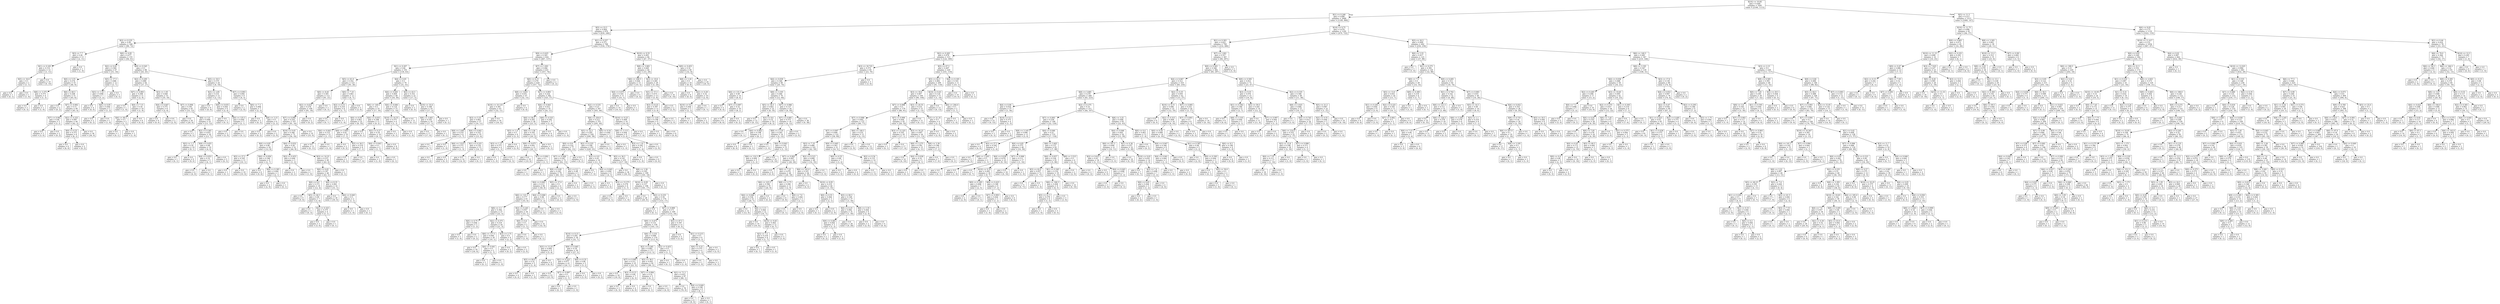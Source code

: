 digraph Tree {
node [shape=box] ;
0 [label="X[10] <= 10.85\ngini = 0.449\nsamples = 3281\nvalue = [2166, 1115]"] ;
1 [label="X[1] <= 0.248\ngini = 0.498\nsamples = 2068\nvalue = [1100, 968]"] ;
0 -> 1 [labeldistance=2.5, labelangle=45, headlabel="True"] ;
2 [label="X[5] <= 23.5\ngini = 0.404\nsamples = 876\nvalue = [630, 246]"] ;
1 -> 2 ;
3 [label="X[2] <= 0.235\ngini = 0.49\nsamples = 168\nvalue = [96, 72]"] ;
2 -> 3 ;
4 [label="X[3] <= 7.7\ngini = 0.26\nsamples = 13\nvalue = [2, 11]"] ;
3 -> 4 ;
5 [label="X[1] <= 0.165\ngini = 0.153\nsamples = 12\nvalue = [1, 11]"] ;
4 -> 5 ;
6 [label="X[5] <= 16.0\ngini = 0.5\nsamples = 2\nvalue = [1, 1]"] ;
5 -> 6 ;
7 [label="gini = 0.0\nsamples = 1\nvalue = [0, 1]"] ;
6 -> 7 ;
8 [label="gini = 0.0\nsamples = 1\nvalue = [1, 0]"] ;
6 -> 8 ;
9 [label="gini = 0.0\nsamples = 10\nvalue = [0, 10]"] ;
5 -> 9 ;
10 [label="gini = 0.0\nsamples = 1\nvalue = [1, 0]"] ;
4 -> 10 ;
11 [label="X[0] <= 6.95\ngini = 0.477\nsamples = 155\nvalue = [94, 61]"] ;
3 -> 11 ;
12 [label="X[2] <= 0.42\ngini = 0.364\nsamples = 67\nvalue = [51, 16]"] ;
11 -> 12 ;
13 [label="X[0] <= 5.55\ngini = 0.274\nsamples = 55\nvalue = [46, 9]"] ;
12 -> 13 ;
14 [label="X[8] <= 3.375\ngini = 0.375\nsamples = 4\nvalue = [1, 3]"] ;
13 -> 14 ;
15 [label="gini = 0.0\nsamples = 3\nvalue = [0, 3]"] ;
14 -> 15 ;
16 [label="gini = 0.0\nsamples = 1\nvalue = [1, 0]"] ;
14 -> 16 ;
17 [label="X[6] <= 60.5\ngini = 0.208\nsamples = 51\nvalue = [45, 6]"] ;
13 -> 17 ;
18 [label="gini = 0.0\nsamples = 2\nvalue = [0, 2]"] ;
17 -> 18 ;
19 [label="X[7] <= 0.992\ngini = 0.15\nsamples = 49\nvalue = [45, 4]"] ;
17 -> 19 ;
20 [label="X[7] <= 0.992\ngini = 0.48\nsamples = 5\nvalue = [3, 2]"] ;
19 -> 20 ;
21 [label="gini = 0.0\nsamples = 3\nvalue = [3, 0]"] ;
20 -> 21 ;
22 [label="gini = 0.0\nsamples = 2\nvalue = [0, 2]"] ;
20 -> 22 ;
23 [label="X[2] <= 0.255\ngini = 0.087\nsamples = 44\nvalue = [42, 2]"] ;
19 -> 23 ;
24 [label="X[0] <= 6.55\ngini = 0.375\nsamples = 8\nvalue = [6, 2]"] ;
23 -> 24 ;
25 [label="gini = 0.0\nsamples = 6\nvalue = [6, 0]"] ;
24 -> 25 ;
26 [label="gini = 0.0\nsamples = 2\nvalue = [0, 2]"] ;
24 -> 26 ;
27 [label="gini = 0.0\nsamples = 36\nvalue = [36, 0]"] ;
23 -> 27 ;
28 [label="X[5] <= 17.5\ngini = 0.486\nsamples = 12\nvalue = [5, 7]"] ;
12 -> 28 ;
29 [label="X[3] <= 1.55\ngini = 0.408\nsamples = 7\nvalue = [5, 2]"] ;
28 -> 29 ;
30 [label="gini = 0.0\nsamples = 4\nvalue = [4, 0]"] ;
29 -> 30 ;
31 [label="X[0] <= 6.85\ngini = 0.444\nsamples = 3\nvalue = [1, 2]"] ;
29 -> 31 ;
32 [label="gini = 0.0\nsamples = 2\nvalue = [0, 2]"] ;
31 -> 32 ;
33 [label="gini = 0.0\nsamples = 1\nvalue = [1, 0]"] ;
31 -> 33 ;
34 [label="gini = 0.0\nsamples = 5\nvalue = [0, 5]"] ;
28 -> 34 ;
35 [label="X[9] <= 0.545\ngini = 0.5\nsamples = 88\nvalue = [43, 45]"] ;
11 -> 35 ;
36 [label="X[2] <= 0.295\ngini = 0.488\nsamples = 64\nvalue = [37, 27]"] ;
35 -> 36 ;
37 [label="X[7] <= 0.993\ngini = 0.298\nsamples = 11\nvalue = [2, 9]"] ;
36 -> 37 ;
38 [label="gini = 0.0\nsamples = 1\nvalue = [1, 0]"] ;
37 -> 38 ;
39 [label="X[0] <= 7.15\ngini = 0.18\nsamples = 10\nvalue = [1, 9]"] ;
37 -> 39 ;
40 [label="X[6] <= 80.5\ngini = 0.5\nsamples = 2\nvalue = [1, 1]"] ;
39 -> 40 ;
41 [label="gini = 0.0\nsamples = 1\nvalue = [0, 1]"] ;
40 -> 41 ;
42 [label="gini = 0.0\nsamples = 1\nvalue = [1, 0]"] ;
40 -> 42 ;
43 [label="gini = 0.0\nsamples = 8\nvalue = [0, 8]"] ;
39 -> 43 ;
44 [label="X[3] <= 1.05\ngini = 0.449\nsamples = 53\nvalue = [35, 18]"] ;
36 -> 44 ;
45 [label="X[4] <= 0.047\ngini = 0.375\nsamples = 8\nvalue = [2, 6]"] ;
44 -> 45 ;
46 [label="gini = 0.0\nsamples = 6\nvalue = [0, 6]"] ;
45 -> 46 ;
47 [label="gini = 0.0\nsamples = 2\nvalue = [2, 0]"] ;
45 -> 47 ;
48 [label="X[7] <= 0.994\ngini = 0.391\nsamples = 45\nvalue = [33, 12]"] ;
44 -> 48 ;
49 [label="gini = 0.0\nsamples = 20\nvalue = [20, 0]"] ;
48 -> 49 ;
50 [label="X[8] <= 3.0\ngini = 0.499\nsamples = 25\nvalue = [13, 12]"] ;
48 -> 50 ;
51 [label="gini = 0.0\nsamples = 5\nvalue = [0, 5]"] ;
50 -> 51 ;
52 [label="X[2] <= 0.365\ngini = 0.455\nsamples = 20\nvalue = [13, 7]"] ;
50 -> 52 ;
53 [label="X[3] <= 1.3\ngini = 0.18\nsamples = 10\nvalue = [9, 1]"] ;
52 -> 53 ;
54 [label="gini = 0.0\nsamples = 1\nvalue = [0, 1]"] ;
53 -> 54 ;
55 [label="gini = 0.0\nsamples = 9\nvalue = [9, 0]"] ;
53 -> 55 ;
56 [label="X[9] <= 0.455\ngini = 0.48\nsamples = 10\nvalue = [4, 6]"] ;
52 -> 56 ;
57 [label="X[4] <= 0.053\ngini = 0.32\nsamples = 5\nvalue = [4, 1]"] ;
56 -> 57 ;
58 [label="gini = 0.0\nsamples = 4\nvalue = [4, 0]"] ;
57 -> 58 ;
59 [label="gini = 0.0\nsamples = 1\nvalue = [0, 1]"] ;
57 -> 59 ;
60 [label="gini = 0.0\nsamples = 5\nvalue = [0, 5]"] ;
56 -> 60 ;
61 [label="X[5] <= 19.5\ngini = 0.375\nsamples = 24\nvalue = [6, 18]"] ;
35 -> 61 ;
62 [label="X[3] <= 2.85\ngini = 0.231\nsamples = 15\nvalue = [2, 13]"] ;
61 -> 62 ;
63 [label="gini = 0.0\nsamples = 9\nvalue = [0, 9]"] ;
62 -> 63 ;
64 [label="X[9] <= 0.635\ngini = 0.444\nsamples = 6\nvalue = [2, 4]"] ;
62 -> 64 ;
65 [label="gini = 0.0\nsamples = 3\nvalue = [0, 3]"] ;
64 -> 65 ;
66 [label="X[6] <= 125.5\ngini = 0.444\nsamples = 3\nvalue = [2, 1]"] ;
64 -> 66 ;
67 [label="gini = 0.0\nsamples = 2\nvalue = [2, 0]"] ;
66 -> 67 ;
68 [label="gini = 0.0\nsamples = 1\nvalue = [0, 1]"] ;
66 -> 68 ;
69 [label="X[7] <= 0.993\ngini = 0.494\nsamples = 9\nvalue = [4, 5]"] ;
61 -> 69 ;
70 [label="gini = 0.0\nsamples = 2\nvalue = [2, 0]"] ;
69 -> 70 ;
71 [label="X[0] <= 7.3\ngini = 0.408\nsamples = 7\nvalue = [2, 5]"] ;
69 -> 71 ;
72 [label="gini = 0.0\nsamples = 3\nvalue = [0, 3]"] ;
71 -> 72 ;
73 [label="X[8] <= 3.15\ngini = 0.5\nsamples = 4\nvalue = [2, 2]"] ;
71 -> 73 ;
74 [label="gini = 0.0\nsamples = 2\nvalue = [0, 2]"] ;
73 -> 74 ;
75 [label="gini = 0.0\nsamples = 2\nvalue = [2, 0]"] ;
73 -> 75 ;
76 [label="X[1] <= 0.237\ngini = 0.371\nsamples = 708\nvalue = [534, 174]"] ;
2 -> 76 ;
77 [label="X[9] <= 0.425\ngini = 0.343\nsamples = 624\nvalue = [487, 137]"] ;
76 -> 77 ;
78 [label="X[1] <= 0.207\ngini = 0.44\nsamples = 193\nvalue = [130, 63]"] ;
77 -> 78 ;
79 [label="X[5] <= 61.0\ngini = 0.352\nsamples = 123\nvalue = [95, 28]"] ;
78 -> 79 ;
80 [label="X[0] <= 8.45\ngini = 0.305\nsamples = 112\nvalue = [91, 21]"] ;
79 -> 80 ;
81 [label="X[2] <= 0.635\ngini = 0.276\nsamples = 109\nvalue = [91, 18]"] ;
80 -> 81 ;
82 [label="X[7] <= 0.996\ngini = 0.254\nsamples = 107\nvalue = [91, 16]"] ;
81 -> 82 ;
83 [label="X[10] <= 9.45\ngini = 0.346\nsamples = 72\nvalue = [56, 16]"] ;
82 -> 83 ;
84 [label="X[0] <= 6.85\ngini = 0.48\nsamples = 20\nvalue = [12, 8]"] ;
83 -> 84 ;
85 [label="X[5] <= 27.5\ngini = 0.165\nsamples = 11\nvalue = [10, 1]"] ;
84 -> 85 ;
86 [label="gini = 0.0\nsamples = 1\nvalue = [0, 1]"] ;
85 -> 86 ;
87 [label="gini = 0.0\nsamples = 10\nvalue = [10, 0]"] ;
85 -> 87 ;
88 [label="X[4] <= 0.056\ngini = 0.346\nsamples = 9\nvalue = [2, 7]"] ;
84 -> 88 ;
89 [label="gini = 0.0\nsamples = 6\nvalue = [0, 6]"] ;
88 -> 89 ;
90 [label="X[9] <= 0.385\ngini = 0.444\nsamples = 3\nvalue = [2, 1]"] ;
88 -> 90 ;
91 [label="gini = 0.0\nsamples = 2\nvalue = [2, 0]"] ;
90 -> 91 ;
92 [label="gini = 0.0\nsamples = 1\nvalue = [0, 1]"] ;
90 -> 92 ;
93 [label="X[4] <= 0.032\ngini = 0.26\nsamples = 52\nvalue = [44, 8]"] ;
83 -> 93 ;
94 [label="X[2] <= 0.455\ngini = 0.444\nsamples = 3\nvalue = [1, 2]"] ;
93 -> 94 ;
95 [label="gini = 0.0\nsamples = 2\nvalue = [0, 2]"] ;
94 -> 95 ;
96 [label="gini = 0.0\nsamples = 1\nvalue = [1, 0]"] ;
94 -> 96 ;
97 [label="X[3] <= 14.25\ngini = 0.215\nsamples = 49\nvalue = [43, 6]"] ;
93 -> 97 ;
98 [label="X[0] <= 6.65\ngini = 0.187\nsamples = 48\nvalue = [43, 5]"] ;
97 -> 98 ;
99 [label="X[0] <= 6.0\ngini = 0.375\nsamples = 16\nvalue = [12, 4]"] ;
98 -> 99 ;
100 [label="gini = 0.0\nsamples = 9\nvalue = [9, 0]"] ;
99 -> 100 ;
101 [label="X[5] <= 44.5\ngini = 0.49\nsamples = 7\nvalue = [3, 4]"] ;
99 -> 101 ;
102 [label="gini = 0.0\nsamples = 3\nvalue = [0, 3]"] ;
101 -> 102 ;
103 [label="X[2] <= 0.325\ngini = 0.375\nsamples = 4\nvalue = [3, 1]"] ;
101 -> 103 ;
104 [label="gini = 0.0\nsamples = 3\nvalue = [3, 0]"] ;
103 -> 104 ;
105 [label="gini = 0.0\nsamples = 1\nvalue = [0, 1]"] ;
103 -> 105 ;
106 [label="X[0] <= 8.35\ngini = 0.061\nsamples = 32\nvalue = [31, 1]"] ;
98 -> 106 ;
107 [label="gini = 0.0\nsamples = 30\nvalue = [30, 0]"] ;
106 -> 107 ;
108 [label="X[4] <= 0.045\ngini = 0.5\nsamples = 2\nvalue = [1, 1]"] ;
106 -> 108 ;
109 [label="gini = 0.0\nsamples = 1\nvalue = [1, 0]"] ;
108 -> 109 ;
110 [label="gini = 0.0\nsamples = 1\nvalue = [0, 1]"] ;
108 -> 110 ;
111 [label="gini = 0.0\nsamples = 1\nvalue = [0, 1]"] ;
97 -> 111 ;
112 [label="gini = 0.0\nsamples = 35\nvalue = [35, 0]"] ;
82 -> 112 ;
113 [label="gini = 0.0\nsamples = 2\nvalue = [0, 2]"] ;
81 -> 113 ;
114 [label="gini = 0.0\nsamples = 3\nvalue = [0, 3]"] ;
80 -> 114 ;
115 [label="X[0] <= 7.25\ngini = 0.463\nsamples = 11\nvalue = [4, 7]"] ;
79 -> 115 ;
116 [label="X[2] <= 0.51\ngini = 0.219\nsamples = 8\nvalue = [1, 7]"] ;
115 -> 116 ;
117 [label="gini = 0.0\nsamples = 7\nvalue = [0, 7]"] ;
116 -> 117 ;
118 [label="gini = 0.0\nsamples = 1\nvalue = [1, 0]"] ;
116 -> 118 ;
119 [label="gini = 0.0\nsamples = 3\nvalue = [3, 0]"] ;
115 -> 119 ;
120 [label="X[4] <= 0.05\ngini = 0.5\nsamples = 70\nvalue = [35, 35]"] ;
78 -> 120 ;
121 [label="X[4] <= 0.045\ngini = 0.469\nsamples = 48\nvalue = [18, 30]"] ;
120 -> 121 ;
122 [label="X[6] <= 149.5\ngini = 0.5\nsamples = 33\nvalue = [17, 16]"] ;
121 -> 122 ;
123 [label="X[0] <= 6.95\ngini = 0.463\nsamples = 22\nvalue = [8, 14]"] ;
122 -> 123 ;
124 [label="X[4] <= 0.043\ngini = 0.153\nsamples = 12\nvalue = [1, 11]"] ;
123 -> 124 ;
125 [label="gini = 0.0\nsamples = 11\nvalue = [0, 11]"] ;
124 -> 125 ;
126 [label="gini = 0.0\nsamples = 1\nvalue = [1, 0]"] ;
124 -> 126 ;
127 [label="X[8] <= 3.005\ngini = 0.42\nsamples = 10\nvalue = [7, 3]"] ;
123 -> 127 ;
128 [label="gini = 0.0\nsamples = 2\nvalue = [0, 2]"] ;
127 -> 128 ;
129 [label="X[5] <= 26.5\ngini = 0.219\nsamples = 8\nvalue = [7, 1]"] ;
127 -> 129 ;
130 [label="gini = 0.0\nsamples = 1\nvalue = [0, 1]"] ;
129 -> 130 ;
131 [label="gini = 0.0\nsamples = 7\nvalue = [7, 0]"] ;
129 -> 131 ;
132 [label="X[4] <= 0.035\ngini = 0.298\nsamples = 11\nvalue = [9, 2]"] ;
122 -> 132 ;
133 [label="gini = 0.0\nsamples = 1\nvalue = [0, 1]"] ;
132 -> 133 ;
134 [label="X[2] <= 0.27\ngini = 0.18\nsamples = 10\nvalue = [9, 1]"] ;
132 -> 134 ;
135 [label="X[4] <= 0.043\ngini = 0.5\nsamples = 2\nvalue = [1, 1]"] ;
134 -> 135 ;
136 [label="gini = 0.0\nsamples = 1\nvalue = [1, 0]"] ;
135 -> 136 ;
137 [label="gini = 0.0\nsamples = 1\nvalue = [0, 1]"] ;
135 -> 137 ;
138 [label="gini = 0.0\nsamples = 8\nvalue = [8, 0]"] ;
134 -> 138 ;
139 [label="X[4] <= 0.046\ngini = 0.124\nsamples = 15\nvalue = [1, 14]"] ;
121 -> 139 ;
140 [label="X[10] <= 10.55\ngini = 0.375\nsamples = 4\nvalue = [1, 3]"] ;
139 -> 140 ;
141 [label="gini = 0.0\nsamples = 3\nvalue = [0, 3]"] ;
140 -> 141 ;
142 [label="gini = 0.0\nsamples = 1\nvalue = [1, 0]"] ;
140 -> 142 ;
143 [label="gini = 0.0\nsamples = 11\nvalue = [0, 11]"] ;
139 -> 143 ;
144 [label="X[5] <= 43.5\ngini = 0.351\nsamples = 22\nvalue = [17, 5]"] ;
120 -> 144 ;
145 [label="gini = 0.0\nsamples = 3\nvalue = [0, 3]"] ;
144 -> 145 ;
146 [label="X[10] <= 10.4\ngini = 0.188\nsamples = 19\nvalue = [17, 2]"] ;
144 -> 146 ;
147 [label="X[8] <= 3.405\ngini = 0.105\nsamples = 18\nvalue = [17, 1]"] ;
146 -> 147 ;
148 [label="gini = 0.0\nsamples = 17\nvalue = [17, 0]"] ;
147 -> 148 ;
149 [label="gini = 0.0\nsamples = 1\nvalue = [0, 1]"] ;
147 -> 149 ;
150 [label="gini = 0.0\nsamples = 1\nvalue = [0, 1]"] ;
146 -> 150 ;
151 [label="X[7] <= 1.001\ngini = 0.284\nsamples = 431\nvalue = [357, 74]"] ;
77 -> 151 ;
152 [label="X[0] <= 6.15\ngini = 0.279\nsamples = 429\nvalue = [357, 72]"] ;
151 -> 152 ;
153 [label="X[8] <= 3.655\ngini = 0.435\nsamples = 47\nvalue = [32, 15]"] ;
152 -> 153 ;
154 [label="X[10] <= 10.125\ngini = 0.381\nsamples = 43\nvalue = [32, 11]"] ;
153 -> 154 ;
155 [label="X[3] <= 5.55\ngini = 0.483\nsamples = 27\nvalue = [16, 11]"] ;
154 -> 155 ;
156 [label="X[8] <= 3.485\ngini = 0.219\nsamples = 8\nvalue = [1, 7]"] ;
155 -> 156 ;
157 [label="gini = 0.0\nsamples = 7\nvalue = [0, 7]"] ;
156 -> 157 ;
158 [label="gini = 0.0\nsamples = 1\nvalue = [1, 0]"] ;
156 -> 158 ;
159 [label="X[4] <= 0.042\ngini = 0.332\nsamples = 19\nvalue = [15, 4]"] ;
155 -> 159 ;
160 [label="X[6] <= 119.0\ngini = 0.375\nsamples = 4\nvalue = [1, 3]"] ;
159 -> 160 ;
161 [label="gini = 0.0\nsamples = 1\nvalue = [1, 0]"] ;
160 -> 161 ;
162 [label="gini = 0.0\nsamples = 3\nvalue = [0, 3]"] ;
160 -> 162 ;
163 [label="X[1] <= 0.225\ngini = 0.124\nsamples = 15\nvalue = [14, 1]"] ;
159 -> 163 ;
164 [label="gini = 0.0\nsamples = 14\nvalue = [14, 0]"] ;
163 -> 164 ;
165 [label="gini = 0.0\nsamples = 1\nvalue = [0, 1]"] ;
163 -> 165 ;
166 [label="gini = 0.0\nsamples = 16\nvalue = [16, 0]"] ;
154 -> 166 ;
167 [label="gini = 0.0\nsamples = 4\nvalue = [0, 4]"] ;
153 -> 167 ;
168 [label="X[7] <= 0.993\ngini = 0.254\nsamples = 382\nvalue = [325, 57]"] ;
152 -> 168 ;
169 [label="X[4] <= 0.043\ngini = 0.431\nsamples = 35\nvalue = [24, 11]"] ;
168 -> 169 ;
170 [label="X[6] <= 94.5\ngini = 0.293\nsamples = 28\nvalue = [23, 5]"] ;
169 -> 170 ;
171 [label="X[3] <= 1.4\ngini = 0.5\nsamples = 6\nvalue = [3, 3]"] ;
170 -> 171 ;
172 [label="X[3] <= 1.15\ngini = 0.375\nsamples = 4\nvalue = [1, 3]"] ;
171 -> 172 ;
173 [label="gini = 0.0\nsamples = 1\nvalue = [1, 0]"] ;
172 -> 173 ;
174 [label="gini = 0.0\nsamples = 3\nvalue = [0, 3]"] ;
172 -> 174 ;
175 [label="gini = 0.0\nsamples = 2\nvalue = [2, 0]"] ;
171 -> 175 ;
176 [label="X[8] <= 3.38\ngini = 0.165\nsamples = 22\nvalue = [20, 2]"] ;
170 -> 176 ;
177 [label="X[9] <= 0.675\ngini = 0.091\nsamples = 21\nvalue = [20, 1]"] ;
176 -> 177 ;
178 [label="gini = 0.0\nsamples = 19\nvalue = [19, 0]"] ;
177 -> 178 ;
179 [label="X[7] <= 0.992\ngini = 0.5\nsamples = 2\nvalue = [1, 1]"] ;
177 -> 179 ;
180 [label="gini = 0.0\nsamples = 1\nvalue = [1, 0]"] ;
179 -> 180 ;
181 [label="gini = 0.0\nsamples = 1\nvalue = [0, 1]"] ;
179 -> 181 ;
182 [label="gini = 0.0\nsamples = 1\nvalue = [0, 1]"] ;
176 -> 182 ;
183 [label="X[9] <= 0.535\ngini = 0.245\nsamples = 7\nvalue = [1, 6]"] ;
169 -> 183 ;
184 [label="gini = 0.0\nsamples = 6\nvalue = [0, 6]"] ;
183 -> 184 ;
185 [label="gini = 0.0\nsamples = 1\nvalue = [1, 0]"] ;
183 -> 185 ;
186 [label="X[2] <= 0.535\ngini = 0.23\nsamples = 347\nvalue = [301, 46]"] ;
168 -> 186 ;
187 [label="X[6] <= 250.0\ngini = 0.212\nsamples = 331\nvalue = [291, 40]"] ;
186 -> 187 ;
188 [label="X[5] <= 32.5\ngini = 0.205\nsamples = 328\nvalue = [290, 38]"] ;
187 -> 188 ;
189 [label="X[0] <= 8.6\ngini = 0.314\nsamples = 77\nvalue = [62, 15]"] ;
188 -> 189 ;
190 [label="X[7] <= 0.999\ngini = 0.287\nsamples = 75\nvalue = [62, 13]"] ;
189 -> 190 ;
191 [label="X[9] <= 0.69\ngini = 0.245\nsamples = 70\nvalue = [60, 10]"] ;
190 -> 191 ;
192 [label="X[4] <= 0.062\ngini = 0.213\nsamples = 66\nvalue = [58, 8]"] ;
191 -> 192 ;
193 [label="X[6] <= 121.5\ngini = 0.177\nsamples = 61\nvalue = [55, 6]"] ;
192 -> 193 ;
194 [label="X[8] <= 3.1\ngini = 0.302\nsamples = 27\nvalue = [22, 5]"] ;
193 -> 194 ;
195 [label="X[0] <= 6.75\ngini = 0.444\nsamples = 3\nvalue = [1, 2]"] ;
194 -> 195 ;
196 [label="gini = 0.0\nsamples = 1\nvalue = [1, 0]"] ;
195 -> 196 ;
197 [label="gini = 0.0\nsamples = 2\nvalue = [0, 2]"] ;
195 -> 197 ;
198 [label="X[2] <= 0.375\ngini = 0.219\nsamples = 24\nvalue = [21, 3]"] ;
194 -> 198 ;
199 [label="X[6] <= 117.5\ngini = 0.095\nsamples = 20\nvalue = [19, 1]"] ;
198 -> 199 ;
200 [label="gini = 0.0\nsamples = 18\nvalue = [18, 0]"] ;
199 -> 200 ;
201 [label="X[4] <= 0.041\ngini = 0.5\nsamples = 2\nvalue = [1, 1]"] ;
199 -> 201 ;
202 [label="gini = 0.0\nsamples = 1\nvalue = [0, 1]"] ;
201 -> 202 ;
203 [label="gini = 0.0\nsamples = 1\nvalue = [1, 0]"] ;
201 -> 203 ;
204 [label="X[3] <= 2.75\ngini = 0.5\nsamples = 4\nvalue = [2, 2]"] ;
198 -> 204 ;
205 [label="gini = 0.0\nsamples = 2\nvalue = [0, 2]"] ;
204 -> 205 ;
206 [label="gini = 0.0\nsamples = 2\nvalue = [2, 0]"] ;
204 -> 206 ;
207 [label="X[2] <= 0.245\ngini = 0.057\nsamples = 34\nvalue = [33, 1]"] ;
193 -> 207 ;
208 [label="X[0] <= 6.4\ngini = 0.5\nsamples = 2\nvalue = [1, 1]"] ;
207 -> 208 ;
209 [label="gini = 0.0\nsamples = 1\nvalue = [1, 0]"] ;
208 -> 209 ;
210 [label="gini = 0.0\nsamples = 1\nvalue = [0, 1]"] ;
208 -> 210 ;
211 [label="gini = 0.0\nsamples = 32\nvalue = [32, 0]"] ;
207 -> 211 ;
212 [label="X[4] <= 0.068\ngini = 0.48\nsamples = 5\nvalue = [3, 2]"] ;
192 -> 212 ;
213 [label="gini = 0.0\nsamples = 2\nvalue = [0, 2]"] ;
212 -> 213 ;
214 [label="gini = 0.0\nsamples = 3\nvalue = [3, 0]"] ;
212 -> 214 ;
215 [label="X[5] <= 27.0\ngini = 0.5\nsamples = 4\nvalue = [2, 2]"] ;
191 -> 215 ;
216 [label="gini = 0.0\nsamples = 2\nvalue = [0, 2]"] ;
215 -> 216 ;
217 [label="gini = 0.0\nsamples = 2\nvalue = [2, 0]"] ;
215 -> 217 ;
218 [label="X[1] <= 0.2\ngini = 0.48\nsamples = 5\nvalue = [2, 3]"] ;
190 -> 218 ;
219 [label="gini = 0.0\nsamples = 2\nvalue = [2, 0]"] ;
218 -> 219 ;
220 [label="gini = 0.0\nsamples = 3\nvalue = [0, 3]"] ;
218 -> 220 ;
221 [label="gini = 0.0\nsamples = 2\nvalue = [0, 2]"] ;
189 -> 221 ;
222 [label="X[2] <= 0.225\ngini = 0.166\nsamples = 251\nvalue = [228, 23]"] ;
188 -> 222 ;
223 [label="X[3] <= 4.9\ngini = 0.43\nsamples = 16\nvalue = [11, 5]"] ;
222 -> 223 ;
224 [label="gini = 0.0\nsamples = 7\nvalue = [7, 0]"] ;
223 -> 224 ;
225 [label="X[4] <= 0.045\ngini = 0.494\nsamples = 9\nvalue = [4, 5]"] ;
223 -> 225 ;
226 [label="gini = 0.0\nsamples = 3\nvalue = [3, 0]"] ;
225 -> 226 ;
227 [label="X[3] <= 15.575\ngini = 0.278\nsamples = 6\nvalue = [1, 5]"] ;
225 -> 227 ;
228 [label="gini = 0.0\nsamples = 5\nvalue = [0, 5]"] ;
227 -> 228 ;
229 [label="gini = 0.0\nsamples = 1\nvalue = [1, 0]"] ;
227 -> 229 ;
230 [label="X[5] <= 36.5\ngini = 0.141\nsamples = 235\nvalue = [217, 18]"] ;
222 -> 230 ;
231 [label="gini = 0.0\nsamples = 36\nvalue = [36, 0]"] ;
230 -> 231 ;
232 [label="X[8] <= 3.58\ngini = 0.165\nsamples = 199\nvalue = [181, 18]"] ;
230 -> 232 ;
233 [label="X[10] <= 8.95\ngini = 0.157\nsamples = 198\nvalue = [181, 17]"] ;
232 -> 233 ;
234 [label="gini = 0.0\nsamples = 28\nvalue = [28, 0]"] ;
233 -> 234 ;
235 [label="X[2] <= 0.235\ngini = 0.18\nsamples = 170\nvalue = [153, 17]"] ;
233 -> 235 ;
236 [label="gini = 0.0\nsamples = 1\nvalue = [0, 1]"] ;
235 -> 236 ;
237 [label="X[7] <= 0.999\ngini = 0.171\nsamples = 169\nvalue = [153, 16]"] ;
235 -> 237 ;
238 [label="X[9] <= 0.475\ngini = 0.151\nsamples = 158\nvalue = [145, 13]"] ;
237 -> 238 ;
239 [label="X[10] <= 9.15\ngini = 0.295\nsamples = 39\nvalue = [32, 7]"] ;
238 -> 239 ;
240 [label="X[3] <= 13.25\ngini = 0.494\nsamples = 9\nvalue = [5, 4]"] ;
239 -> 240 ;
241 [label="X[5] <= 60.0\ngini = 0.32\nsamples = 5\nvalue = [1, 4]"] ;
240 -> 241 ;
242 [label="gini = 0.0\nsamples = 4\nvalue = [0, 4]"] ;
241 -> 242 ;
243 [label="gini = 0.0\nsamples = 1\nvalue = [1, 0]"] ;
241 -> 243 ;
244 [label="gini = 0.0\nsamples = 4\nvalue = [4, 0]"] ;
240 -> 244 ;
245 [label="X[9] <= 0.465\ngini = 0.18\nsamples = 30\nvalue = [27, 3]"] ;
239 -> 245 ;
246 [label="X[1] <= 0.225\ngini = 0.077\nsamples = 25\nvalue = [24, 1]"] ;
245 -> 246 ;
247 [label="gini = 0.0\nsamples = 23\nvalue = [23, 0]"] ;
246 -> 247 ;
248 [label="X[7] <= 0.997\ngini = 0.5\nsamples = 2\nvalue = [1, 1]"] ;
246 -> 248 ;
249 [label="gini = 0.0\nsamples = 1\nvalue = [0, 1]"] ;
248 -> 249 ;
250 [label="gini = 0.0\nsamples = 1\nvalue = [1, 0]"] ;
248 -> 250 ;
251 [label="X[0] <= 6.35\ngini = 0.48\nsamples = 5\nvalue = [3, 2]"] ;
245 -> 251 ;
252 [label="gini = 0.0\nsamples = 3\nvalue = [3, 0]"] ;
251 -> 252 ;
253 [label="gini = 0.0\nsamples = 2\nvalue = [0, 2]"] ;
251 -> 253 ;
254 [label="X[8] <= 3.535\ngini = 0.096\nsamples = 119\nvalue = [113, 6]"] ;
238 -> 254 ;
255 [label="X[2] <= 0.285\ngini = 0.082\nsamples = 117\nvalue = [112, 5]"] ;
254 -> 255 ;
256 [label="X[7] <= 0.995\ngini = 0.211\nsamples = 25\nvalue = [22, 3]"] ;
255 -> 256 ;
257 [label="gini = 0.0\nsamples = 18\nvalue = [18, 0]"] ;
256 -> 257 ;
258 [label="X[3] <= 8.15\ngini = 0.49\nsamples = 7\nvalue = [4, 3]"] ;
256 -> 258 ;
259 [label="gini = 0.0\nsamples = 3\nvalue = [0, 3]"] ;
258 -> 259 ;
260 [label="gini = 0.0\nsamples = 4\nvalue = [4, 0]"] ;
258 -> 260 ;
261 [label="X[5] <= 38.5\ngini = 0.043\nsamples = 92\nvalue = [90, 2]"] ;
255 -> 261 ;
262 [label="X[7] <= 0.994\ngini = 0.32\nsamples = 5\nvalue = [4, 1]"] ;
261 -> 262 ;
263 [label="gini = 0.0\nsamples = 1\nvalue = [0, 1]"] ;
262 -> 263 ;
264 [label="gini = 0.0\nsamples = 4\nvalue = [4, 0]"] ;
262 -> 264 ;
265 [label="X[5] <= 71.5\ngini = 0.023\nsamples = 87\nvalue = [86, 1]"] ;
261 -> 265 ;
266 [label="gini = 0.0\nsamples = 78\nvalue = [78, 0]"] ;
265 -> 266 ;
267 [label="X[4] <= 0.049\ngini = 0.198\nsamples = 9\nvalue = [8, 1]"] ;
265 -> 267 ;
268 [label="gini = 0.0\nsamples = 8\nvalue = [8, 0]"] ;
267 -> 268 ;
269 [label="gini = 0.0\nsamples = 1\nvalue = [0, 1]"] ;
267 -> 269 ;
270 [label="X[2] <= 0.455\ngini = 0.5\nsamples = 2\nvalue = [1, 1]"] ;
254 -> 270 ;
271 [label="gini = 0.0\nsamples = 1\nvalue = [0, 1]"] ;
270 -> 271 ;
272 [label="gini = 0.0\nsamples = 1\nvalue = [1, 0]"] ;
270 -> 272 ;
273 [label="X[5] <= 47.5\ngini = 0.397\nsamples = 11\nvalue = [8, 3]"] ;
237 -> 273 ;
274 [label="gini = 0.0\nsamples = 5\nvalue = [5, 0]"] ;
273 -> 274 ;
275 [label="X[1] <= 0.215\ngini = 0.5\nsamples = 6\nvalue = [3, 3]"] ;
273 -> 275 ;
276 [label="X[9] <= 0.55\ngini = 0.375\nsamples = 4\nvalue = [1, 3]"] ;
275 -> 276 ;
277 [label="gini = 0.0\nsamples = 1\nvalue = [1, 0]"] ;
276 -> 277 ;
278 [label="gini = 0.0\nsamples = 3\nvalue = [0, 3]"] ;
276 -> 278 ;
279 [label="gini = 0.0\nsamples = 2\nvalue = [2, 0]"] ;
275 -> 279 ;
280 [label="gini = 0.0\nsamples = 1\nvalue = [0, 1]"] ;
232 -> 280 ;
281 [label="X[9] <= 0.54\ngini = 0.444\nsamples = 3\nvalue = [1, 2]"] ;
187 -> 281 ;
282 [label="gini = 0.0\nsamples = 2\nvalue = [0, 2]"] ;
281 -> 282 ;
283 [label="gini = 0.0\nsamples = 1\nvalue = [1, 0]"] ;
281 -> 283 ;
284 [label="X[10] <= 9.25\ngini = 0.469\nsamples = 16\nvalue = [10, 6]"] ;
186 -> 284 ;
285 [label="X[8] <= 3.115\ngini = 0.444\nsamples = 9\nvalue = [3, 6]"] ;
284 -> 285 ;
286 [label="X[3] <= 1.35\ngini = 0.245\nsamples = 7\nvalue = [1, 6]"] ;
285 -> 286 ;
287 [label="gini = 0.0\nsamples = 1\nvalue = [1, 0]"] ;
286 -> 287 ;
288 [label="gini = 0.0\nsamples = 6\nvalue = [0, 6]"] ;
286 -> 288 ;
289 [label="gini = 0.0\nsamples = 2\nvalue = [2, 0]"] ;
285 -> 289 ;
290 [label="gini = 0.0\nsamples = 7\nvalue = [7, 0]"] ;
284 -> 290 ;
291 [label="gini = 0.0\nsamples = 2\nvalue = [0, 2]"] ;
151 -> 291 ;
292 [label="X[10] <= 9.55\ngini = 0.493\nsamples = 84\nvalue = [47, 37]"] ;
76 -> 292 ;
293 [label="X[8] <= 3.065\ngini = 0.449\nsamples = 44\nvalue = [15, 29]"] ;
292 -> 293 ;
294 [label="X[6] <= 208.5\ngini = 0.444\nsamples = 15\nvalue = [10, 5]"] ;
293 -> 294 ;
295 [label="X[4] <= 0.075\ngini = 0.165\nsamples = 11\nvalue = [10, 1]"] ;
294 -> 295 ;
296 [label="gini = 0.0\nsamples = 10\nvalue = [10, 0]"] ;
295 -> 296 ;
297 [label="gini = 0.0\nsamples = 1\nvalue = [0, 1]"] ;
295 -> 297 ;
298 [label="gini = 0.0\nsamples = 4\nvalue = [0, 4]"] ;
294 -> 298 ;
299 [label="X[3] <= 10.6\ngini = 0.285\nsamples = 29\nvalue = [5, 24]"] ;
293 -> 299 ;
300 [label="X[5] <= 57.5\ngini = 0.473\nsamples = 13\nvalue = [5, 8]"] ;
299 -> 300 ;
301 [label="X[3] <= 8.25\ngini = 0.397\nsamples = 11\nvalue = [3, 8]"] ;
300 -> 301 ;
302 [label="X[0] <= 5.65\ngini = 0.198\nsamples = 9\nvalue = [1, 8]"] ;
301 -> 302 ;
303 [label="gini = 0.0\nsamples = 1\nvalue = [1, 0]"] ;
302 -> 303 ;
304 [label="gini = 0.0\nsamples = 8\nvalue = [0, 8]"] ;
302 -> 304 ;
305 [label="gini = 0.0\nsamples = 2\nvalue = [2, 0]"] ;
301 -> 305 ;
306 [label="gini = 0.0\nsamples = 2\nvalue = [2, 0]"] ;
300 -> 306 ;
307 [label="gini = 0.0\nsamples = 16\nvalue = [0, 16]"] ;
299 -> 307 ;
308 [label="X[9] <= 0.455\ngini = 0.32\nsamples = 40\nvalue = [32, 8]"] ;
292 -> 308 ;
309 [label="X[8] <= 3.18\ngini = 0.5\nsamples = 16\nvalue = [8, 8]"] ;
308 -> 309 ;
310 [label="gini = 0.0\nsamples = 6\nvalue = [6, 0]"] ;
309 -> 310 ;
311 [label="X[2] <= 0.29\ngini = 0.32\nsamples = 10\nvalue = [2, 8]"] ;
309 -> 311 ;
312 [label="X[10] <= 9.8\ngini = 0.444\nsamples = 3\nvalue = [2, 1]"] ;
311 -> 312 ;
313 [label="gini = 0.0\nsamples = 1\nvalue = [0, 1]"] ;
312 -> 313 ;
314 [label="gini = 0.0\nsamples = 2\nvalue = [2, 0]"] ;
312 -> 314 ;
315 [label="gini = 0.0\nsamples = 7\nvalue = [0, 7]"] ;
311 -> 315 ;
316 [label="gini = 0.0\nsamples = 24\nvalue = [24, 0]"] ;
308 -> 316 ;
317 [label="X[10] <= 9.75\ngini = 0.478\nsamples = 1192\nvalue = [470, 722]"] ;
1 -> 317 ;
318 [label="X[1] <= 0.303\ngini = 0.425\nsamples = 700\nvalue = [214, 486]"] ;
317 -> 318 ;
319 [label="X[2] <= 0.265\ngini = 0.478\nsamples = 313\nvalue = [124, 189]"] ;
318 -> 319 ;
320 [label="X[3] <= 18.725\ngini = 0.372\nsamples = 93\nvalue = [23, 70]"] ;
319 -> 320 ;
321 [label="X[4] <= 0.039\ngini = 0.346\nsamples = 90\nvalue = [20, 70]"] ;
320 -> 321 ;
322 [label="X[6] <= 131.5\ngini = 0.49\nsamples = 14\nvalue = [8, 6]"] ;
321 -> 322 ;
323 [label="gini = 0.0\nsamples = 4\nvalue = [0, 4]"] ;
322 -> 323 ;
324 [label="X[7] <= 0.997\ngini = 0.32\nsamples = 10\nvalue = [8, 2]"] ;
322 -> 324 ;
325 [label="gini = 0.0\nsamples = 8\nvalue = [8, 0]"] ;
324 -> 325 ;
326 [label="gini = 0.0\nsamples = 2\nvalue = [0, 2]"] ;
324 -> 326 ;
327 [label="X[8] <= 3.105\ngini = 0.266\nsamples = 76\nvalue = [12, 64]"] ;
321 -> 327 ;
328 [label="X[5] <= 36.5\ngini = 0.463\nsamples = 22\nvalue = [8, 14]"] ;
327 -> 328 ;
329 [label="gini = 0.0\nsamples = 12\nvalue = [0, 12]"] ;
328 -> 329 ;
330 [label="X[3] <= 8.6\ngini = 0.32\nsamples = 10\nvalue = [8, 2]"] ;
328 -> 330 ;
331 [label="gini = 0.0\nsamples = 1\nvalue = [0, 1]"] ;
330 -> 331 ;
332 [label="X[4] <= 0.062\ngini = 0.198\nsamples = 9\nvalue = [8, 1]"] ;
330 -> 332 ;
333 [label="gini = 0.0\nsamples = 8\nvalue = [8, 0]"] ;
332 -> 333 ;
334 [label="gini = 0.0\nsamples = 1\nvalue = [0, 1]"] ;
332 -> 334 ;
335 [label="X[7] <= 0.996\ngini = 0.137\nsamples = 54\nvalue = [4, 50]"] ;
327 -> 335 ;
336 [label="X[7] <= 0.995\ngini = 0.375\nsamples = 16\nvalue = [4, 12]"] ;
335 -> 336 ;
337 [label="X[8] <= 3.135\ngini = 0.245\nsamples = 14\nvalue = [2, 12]"] ;
336 -> 337 ;
338 [label="gini = 0.0\nsamples = 1\nvalue = [1, 0]"] ;
337 -> 338 ;
339 [label="X[4] <= 0.043\ngini = 0.142\nsamples = 13\nvalue = [1, 12]"] ;
337 -> 339 ;
340 [label="X[6] <= 132.5\ngini = 0.444\nsamples = 3\nvalue = [1, 2]"] ;
339 -> 340 ;
341 [label="gini = 0.0\nsamples = 1\nvalue = [1, 0]"] ;
340 -> 341 ;
342 [label="gini = 0.0\nsamples = 2\nvalue = [0, 2]"] ;
340 -> 342 ;
343 [label="gini = 0.0\nsamples = 10\nvalue = [0, 10]"] ;
339 -> 343 ;
344 [label="gini = 0.0\nsamples = 2\nvalue = [2, 0]"] ;
336 -> 344 ;
345 [label="gini = 0.0\nsamples = 38\nvalue = [0, 38]"] ;
335 -> 345 ;
346 [label="gini = 0.0\nsamples = 3\nvalue = [3, 0]"] ;
320 -> 346 ;
347 [label="X[5] <= 67.5\ngini = 0.497\nsamples = 220\nvalue = [101, 119]"] ;
319 -> 347 ;
348 [label="X[5] <= 62.5\ngini = 0.492\nsamples = 209\nvalue = [91, 118]"] ;
347 -> 348 ;
349 [label="X[3] <= 18.0\ngini = 0.497\nsamples = 194\nvalue = [90, 104]"] ;
348 -> 349 ;
350 [label="X[7] <= 0.998\ngini = 0.5\nsamples = 179\nvalue = [88, 91]"] ;
349 -> 350 ;
351 [label="X[7] <= 0.998\ngini = 0.492\nsamples = 137\nvalue = [60, 77]"] ;
350 -> 351 ;
352 [label="X[7] <= 0.997\ngini = 0.499\nsamples = 122\nvalue = [58, 64]"] ;
351 -> 352 ;
353 [label="X[3] <= 7.35\ngini = 0.486\nsamples = 101\nvalue = [42, 59]"] ;
352 -> 353 ;
354 [label="X[7] <= 0.993\ngini = 0.497\nsamples = 52\nvalue = [28, 24]"] ;
353 -> 354 ;
355 [label="gini = 0.0\nsamples = 6\nvalue = [0, 6]"] ;
354 -> 355 ;
356 [label="X[0] <= 7.25\ngini = 0.476\nsamples = 46\nvalue = [28, 18]"] ;
354 -> 356 ;
357 [label="X[6] <= 225.5\ngini = 0.382\nsamples = 35\nvalue = [26, 9]"] ;
356 -> 357 ;
358 [label="X[4] <= 0.046\ngini = 0.334\nsamples = 33\nvalue = [26, 7]"] ;
357 -> 358 ;
359 [label="gini = 0.0\nsamples = 12\nvalue = [12, 0]"] ;
358 -> 359 ;
360 [label="X[8] <= 3.13\ngini = 0.444\nsamples = 21\nvalue = [14, 7]"] ;
358 -> 360 ;
361 [label="gini = 0.0\nsamples = 10\nvalue = [10, 0]"] ;
360 -> 361 ;
362 [label="X[10] <= 9.45\ngini = 0.463\nsamples = 11\nvalue = [4, 7]"] ;
360 -> 362 ;
363 [label="X[3] <= 7.2\ngini = 0.219\nsamples = 8\nvalue = [1, 7]"] ;
362 -> 363 ;
364 [label="gini = 0.0\nsamples = 7\nvalue = [0, 7]"] ;
363 -> 364 ;
365 [label="gini = 0.0\nsamples = 1\nvalue = [1, 0]"] ;
363 -> 365 ;
366 [label="gini = 0.0\nsamples = 3\nvalue = [3, 0]"] ;
362 -> 366 ;
367 [label="gini = 0.0\nsamples = 2\nvalue = [0, 2]"] ;
357 -> 367 ;
368 [label="X[8] <= 3.175\ngini = 0.298\nsamples = 11\nvalue = [2, 9]"] ;
356 -> 368 ;
369 [label="gini = 0.0\nsamples = 8\nvalue = [0, 8]"] ;
368 -> 369 ;
370 [label="X[0] <= 7.6\ngini = 0.444\nsamples = 3\nvalue = [2, 1]"] ;
368 -> 370 ;
371 [label="gini = 0.0\nsamples = 1\nvalue = [0, 1]"] ;
370 -> 371 ;
372 [label="gini = 0.0\nsamples = 2\nvalue = [2, 0]"] ;
370 -> 372 ;
373 [label="X[2] <= 0.515\ngini = 0.408\nsamples = 49\nvalue = [14, 35]"] ;
353 -> 373 ;
374 [label="X[6] <= 145.0\ngini = 0.325\nsamples = 44\nvalue = [9, 35]"] ;
373 -> 374 ;
375 [label="gini = 0.0\nsamples = 4\nvalue = [4, 0]"] ;
374 -> 375 ;
376 [label="X[10] <= 8.95\ngini = 0.219\nsamples = 40\nvalue = [5, 35]"] ;
374 -> 376 ;
377 [label="X[0] <= 6.55\ngini = 0.444\nsamples = 3\nvalue = [2, 1]"] ;
376 -> 377 ;
378 [label="gini = 0.0\nsamples = 1\nvalue = [0, 1]"] ;
377 -> 378 ;
379 [label="gini = 0.0\nsamples = 2\nvalue = [2, 0]"] ;
377 -> 379 ;
380 [label="X[5] <= 60.5\ngini = 0.149\nsamples = 37\nvalue = [3, 34]"] ;
376 -> 380 ;
381 [label="X[0] <= 6.25\ngini = 0.062\nsamples = 31\nvalue = [1, 30]"] ;
380 -> 381 ;
382 [label="X[9] <= 0.465\ngini = 0.444\nsamples = 3\nvalue = [1, 2]"] ;
381 -> 382 ;
383 [label="gini = 0.0\nsamples = 2\nvalue = [0, 2]"] ;
382 -> 383 ;
384 [label="gini = 0.0\nsamples = 1\nvalue = [1, 0]"] ;
382 -> 384 ;
385 [label="gini = 0.0\nsamples = 28\nvalue = [0, 28]"] ;
381 -> 385 ;
386 [label="X[8] <= 3.18\ngini = 0.444\nsamples = 6\nvalue = [2, 4]"] ;
380 -> 386 ;
387 [label="gini = 0.0\nsamples = 2\nvalue = [2, 0]"] ;
386 -> 387 ;
388 [label="gini = 0.0\nsamples = 4\nvalue = [0, 4]"] ;
386 -> 388 ;
389 [label="gini = 0.0\nsamples = 5\nvalue = [5, 0]"] ;
373 -> 389 ;
390 [label="X[9] <= 0.465\ngini = 0.363\nsamples = 21\nvalue = [16, 5]"] ;
352 -> 390 ;
391 [label="X[0] <= 6.55\ngini = 0.49\nsamples = 7\nvalue = [3, 4]"] ;
390 -> 391 ;
392 [label="gini = 0.0\nsamples = 3\nvalue = [3, 0]"] ;
391 -> 392 ;
393 [label="gini = 0.0\nsamples = 4\nvalue = [0, 4]"] ;
391 -> 393 ;
394 [label="X[2] <= 0.54\ngini = 0.133\nsamples = 14\nvalue = [13, 1]"] ;
390 -> 394 ;
395 [label="gini = 0.0\nsamples = 13\nvalue = [13, 0]"] ;
394 -> 395 ;
396 [label="gini = 0.0\nsamples = 1\nvalue = [0, 1]"] ;
394 -> 396 ;
397 [label="X[6] <= 140.5\ngini = 0.231\nsamples = 15\nvalue = [2, 13]"] ;
351 -> 397 ;
398 [label="gini = 0.0\nsamples = 2\nvalue = [2, 0]"] ;
397 -> 398 ;
399 [label="gini = 0.0\nsamples = 13\nvalue = [0, 13]"] ;
397 -> 399 ;
400 [label="X[7] <= 0.999\ngini = 0.444\nsamples = 42\nvalue = [28, 14]"] ;
350 -> 400 ;
401 [label="X[3] <= 12.325\ngini = 0.105\nsamples = 18\nvalue = [17, 1]"] ;
400 -> 401 ;
402 [label="gini = 0.0\nsamples = 1\nvalue = [0, 1]"] ;
401 -> 402 ;
403 [label="gini = 0.0\nsamples = 17\nvalue = [17, 0]"] ;
401 -> 403 ;
404 [label="X[3] <= 16.25\ngini = 0.497\nsamples = 24\nvalue = [11, 13]"] ;
400 -> 404 ;
405 [label="X[8] <= 3.275\ngini = 0.391\nsamples = 15\nvalue = [4, 11]"] ;
404 -> 405 ;
406 [label="gini = 0.0\nsamples = 10\nvalue = [0, 10]"] ;
405 -> 406 ;
407 [label="X[4] <= 0.038\ngini = 0.32\nsamples = 5\nvalue = [4, 1]"] ;
405 -> 407 ;
408 [label="gini = 0.0\nsamples = 1\nvalue = [0, 1]"] ;
407 -> 408 ;
409 [label="gini = 0.0\nsamples = 4\nvalue = [4, 0]"] ;
407 -> 409 ;
410 [label="X[8] <= 3.39\ngini = 0.346\nsamples = 9\nvalue = [7, 2]"] ;
404 -> 410 ;
411 [label="gini = 0.0\nsamples = 7\nvalue = [7, 0]"] ;
410 -> 411 ;
412 [label="gini = 0.0\nsamples = 2\nvalue = [0, 2]"] ;
410 -> 412 ;
413 [label="X[3] <= 20.55\ngini = 0.231\nsamples = 15\nvalue = [2, 13]"] ;
349 -> 413 ;
414 [label="gini = 0.0\nsamples = 11\nvalue = [0, 11]"] ;
413 -> 414 ;
415 [label="X[3] <= 21.35\ngini = 0.5\nsamples = 4\nvalue = [2, 2]"] ;
413 -> 415 ;
416 [label="gini = 0.0\nsamples = 2\nvalue = [2, 0]"] ;
415 -> 416 ;
417 [label="gini = 0.0\nsamples = 2\nvalue = [0, 2]"] ;
415 -> 417 ;
418 [label="X[10] <= 9.45\ngini = 0.124\nsamples = 15\nvalue = [1, 14]"] ;
348 -> 418 ;
419 [label="gini = 0.0\nsamples = 13\nvalue = [0, 13]"] ;
418 -> 419 ;
420 [label="X[6] <= 204.0\ngini = 0.5\nsamples = 2\nvalue = [1, 1]"] ;
418 -> 420 ;
421 [label="gini = 0.0\nsamples = 1\nvalue = [1, 0]"] ;
420 -> 421 ;
422 [label="gini = 0.0\nsamples = 1\nvalue = [0, 1]"] ;
420 -> 422 ;
423 [label="X[4] <= 0.185\ngini = 0.165\nsamples = 11\nvalue = [10, 1]"] ;
347 -> 423 ;
424 [label="gini = 0.0\nsamples = 10\nvalue = [10, 0]"] ;
423 -> 424 ;
425 [label="gini = 0.0\nsamples = 1\nvalue = [0, 1]"] ;
423 -> 425 ;
426 [label="X[7] <= 1.001\ngini = 0.357\nsamples = 387\nvalue = [90, 297]"] ;
318 -> 426 ;
427 [label="X[9] <= 0.565\ngini = 0.346\nsamples = 382\nvalue = [85, 297]"] ;
426 -> 427 ;
428 [label="X[4] <= 0.067\ngini = 0.312\nsamples = 310\nvalue = [60, 250]"] ;
427 -> 428 ;
429 [label="X[8] <= 3.085\ngini = 0.279\nsamples = 268\nvalue = [45, 223]"] ;
428 -> 429 ;
430 [label="X[4] <= 0.06\ngini = 0.034\nsamples = 57\nvalue = [1, 56]"] ;
429 -> 430 ;
431 [label="gini = 0.0\nsamples = 53\nvalue = [0, 53]"] ;
430 -> 431 ;
432 [label="X[10] <= 9.3\ngini = 0.375\nsamples = 4\nvalue = [1, 3]"] ;
430 -> 432 ;
433 [label="gini = 0.0\nsamples = 3\nvalue = [0, 3]"] ;
432 -> 433 ;
434 [label="gini = 0.0\nsamples = 1\nvalue = [1, 0]"] ;
432 -> 434 ;
435 [label="X[2] <= 0.375\ngini = 0.33\nsamples = 211\nvalue = [44, 167]"] ;
429 -> 435 ;
436 [label="X[7] <= 0.993\ngini = 0.256\nsamples = 146\nvalue = [22, 124]"] ;
435 -> 436 ;
437 [label="X[8] <= 3.145\ngini = 0.496\nsamples = 11\nvalue = [5, 6]"] ;
436 -> 437 ;
438 [label="gini = 0.0\nsamples = 4\nvalue = [4, 0]"] ;
437 -> 438 ;
439 [label="X[5] <= 27.5\ngini = 0.245\nsamples = 7\nvalue = [1, 6]"] ;
437 -> 439 ;
440 [label="gini = 0.0\nsamples = 5\nvalue = [0, 5]"] ;
439 -> 440 ;
441 [label="X[8] <= 3.205\ngini = 0.5\nsamples = 2\nvalue = [1, 1]"] ;
439 -> 441 ;
442 [label="gini = 0.0\nsamples = 1\nvalue = [0, 1]"] ;
441 -> 442 ;
443 [label="gini = 0.0\nsamples = 1\nvalue = [1, 0]"] ;
441 -> 443 ;
444 [label="X[4] <= 0.046\ngini = 0.22\nsamples = 135\nvalue = [17, 118]"] ;
436 -> 444 ;
445 [label="X[0] <= 6.85\ngini = 0.375\nsamples = 40\nvalue = [10, 30]"] ;
444 -> 445 ;
446 [label="X[4] <= 0.038\ngini = 0.476\nsamples = 23\nvalue = [9, 14]"] ;
445 -> 446 ;
447 [label="gini = 0.0\nsamples = 7\nvalue = [0, 7]"] ;
446 -> 447 ;
448 [label="X[10] <= 9.35\ngini = 0.492\nsamples = 16\nvalue = [9, 7]"] ;
446 -> 448 ;
449 [label="X[9] <= 0.395\ngini = 0.408\nsamples = 7\nvalue = [2, 5]"] ;
448 -> 449 ;
450 [label="gini = 0.0\nsamples = 2\nvalue = [2, 0]"] ;
449 -> 450 ;
451 [label="gini = 0.0\nsamples = 5\nvalue = [0, 5]"] ;
449 -> 451 ;
452 [label="X[9] <= 0.425\ngini = 0.346\nsamples = 9\nvalue = [7, 2]"] ;
448 -> 452 ;
453 [label="X[7] <= 0.993\ngini = 0.444\nsamples = 3\nvalue = [1, 2]"] ;
452 -> 453 ;
454 [label="gini = 0.0\nsamples = 1\nvalue = [1, 0]"] ;
453 -> 454 ;
455 [label="gini = 0.0\nsamples = 2\nvalue = [0, 2]"] ;
453 -> 455 ;
456 [label="gini = 0.0\nsamples = 6\nvalue = [6, 0]"] ;
452 -> 456 ;
457 [label="X[7] <= 0.998\ngini = 0.111\nsamples = 17\nvalue = [1, 16]"] ;
445 -> 457 ;
458 [label="gini = 0.0\nsamples = 16\nvalue = [0, 16]"] ;
457 -> 458 ;
459 [label="gini = 0.0\nsamples = 1\nvalue = [1, 0]"] ;
457 -> 459 ;
460 [label="X[8] <= 3.405\ngini = 0.137\nsamples = 95\nvalue = [7, 88]"] ;
444 -> 460 ;
461 [label="X[4] <= 0.057\ngini = 0.104\nsamples = 91\nvalue = [5, 86]"] ;
460 -> 461 ;
462 [label="X[5] <= 62.0\ngini = 0.027\nsamples = 72\nvalue = [1, 71]"] ;
461 -> 462 ;
463 [label="gini = 0.0\nsamples = 71\nvalue = [0, 71]"] ;
462 -> 463 ;
464 [label="gini = 0.0\nsamples = 1\nvalue = [1, 0]"] ;
462 -> 464 ;
465 [label="X[1] <= 0.365\ngini = 0.332\nsamples = 19\nvalue = [4, 15]"] ;
461 -> 465 ;
466 [label="X[6] <= 166.5\ngini = 0.494\nsamples = 9\nvalue = [4, 5]"] ;
465 -> 466 ;
467 [label="X[5] <= 21.5\ngini = 0.278\nsamples = 6\nvalue = [1, 5]"] ;
466 -> 467 ;
468 [label="gini = 0.0\nsamples = 1\nvalue = [1, 0]"] ;
467 -> 468 ;
469 [label="gini = 0.0\nsamples = 5\nvalue = [0, 5]"] ;
467 -> 469 ;
470 [label="gini = 0.0\nsamples = 3\nvalue = [3, 0]"] ;
466 -> 470 ;
471 [label="gini = 0.0\nsamples = 10\nvalue = [0, 10]"] ;
465 -> 471 ;
472 [label="X[8] <= 3.515\ngini = 0.5\nsamples = 4\nvalue = [2, 2]"] ;
460 -> 472 ;
473 [label="gini = 0.0\nsamples = 2\nvalue = [2, 0]"] ;
472 -> 473 ;
474 [label="gini = 0.0\nsamples = 2\nvalue = [0, 2]"] ;
472 -> 474 ;
475 [label="X[8] <= 3.25\ngini = 0.448\nsamples = 65\nvalue = [22, 43]"] ;
435 -> 475 ;
476 [label="X[4] <= 0.046\ngini = 0.401\nsamples = 54\nvalue = [15, 39]"] ;
475 -> 476 ;
477 [label="X[6] <= 167.5\ngini = 0.499\nsamples = 21\nvalue = [10, 11]"] ;
476 -> 477 ;
478 [label="X[2] <= 0.615\ngini = 0.43\nsamples = 16\nvalue = [5, 11]"] ;
477 -> 478 ;
479 [label="gini = 0.0\nsamples = 9\nvalue = [0, 9]"] ;
478 -> 479 ;
480 [label="X[4] <= 0.045\ngini = 0.408\nsamples = 7\nvalue = [5, 2]"] ;
478 -> 480 ;
481 [label="gini = 0.0\nsamples = 5\nvalue = [5, 0]"] ;
480 -> 481 ;
482 [label="gini = 0.0\nsamples = 2\nvalue = [0, 2]"] ;
480 -> 482 ;
483 [label="gini = 0.0\nsamples = 5\nvalue = [5, 0]"] ;
477 -> 483 ;
484 [label="X[1] <= 0.36\ngini = 0.257\nsamples = 33\nvalue = [5, 28]"] ;
476 -> 484 ;
485 [label="gini = 0.0\nsamples = 19\nvalue = [0, 19]"] ;
484 -> 485 ;
486 [label="X[10] <= 9.05\ngini = 0.459\nsamples = 14\nvalue = [5, 9]"] ;
484 -> 486 ;
487 [label="gini = 0.0\nsamples = 7\nvalue = [0, 7]"] ;
486 -> 487 ;
488 [label="X[3] <= 7.8\ngini = 0.408\nsamples = 7\nvalue = [5, 2]"] ;
486 -> 488 ;
489 [label="X[0] <= 6.65\ngini = 0.444\nsamples = 3\nvalue = [1, 2]"] ;
488 -> 489 ;
490 [label="gini = 0.0\nsamples = 2\nvalue = [0, 2]"] ;
489 -> 490 ;
491 [label="gini = 0.0\nsamples = 1\nvalue = [1, 0]"] ;
489 -> 491 ;
492 [label="gini = 0.0\nsamples = 4\nvalue = [4, 0]"] ;
488 -> 492 ;
493 [label="X[0] <= 6.4\ngini = 0.463\nsamples = 11\nvalue = [7, 4]"] ;
475 -> 493 ;
494 [label="gini = 0.0\nsamples = 2\nvalue = [0, 2]"] ;
493 -> 494 ;
495 [label="X[4] <= 0.047\ngini = 0.346\nsamples = 9\nvalue = [7, 2]"] ;
493 -> 495 ;
496 [label="X[4] <= 0.041\ngini = 0.444\nsamples = 3\nvalue = [1, 2]"] ;
495 -> 496 ;
497 [label="gini = 0.0\nsamples = 1\nvalue = [1, 0]"] ;
496 -> 497 ;
498 [label="gini = 0.0\nsamples = 2\nvalue = [0, 2]"] ;
496 -> 498 ;
499 [label="gini = 0.0\nsamples = 6\nvalue = [6, 0]"] ;
495 -> 499 ;
500 [label="X[2] <= 0.35\ngini = 0.459\nsamples = 42\nvalue = [15, 27]"] ;
428 -> 500 ;
501 [label="X[10] <= 9.15\ngini = 0.496\nsamples = 22\nvalue = [12, 10]"] ;
500 -> 501 ;
502 [label="gini = 0.0\nsamples = 6\nvalue = [6, 0]"] ;
501 -> 502 ;
503 [label="X[2] <= 0.315\ngini = 0.469\nsamples = 16\nvalue = [6, 10]"] ;
501 -> 503 ;
504 [label="X[0] <= 6.45\ngini = 0.408\nsamples = 14\nvalue = [4, 10]"] ;
503 -> 504 ;
505 [label="X[1] <= 0.365\ngini = 0.48\nsamples = 5\nvalue = [3, 2]"] ;
504 -> 505 ;
506 [label="gini = 0.0\nsamples = 2\nvalue = [2, 0]"] ;
505 -> 506 ;
507 [label="X[9] <= 0.395\ngini = 0.444\nsamples = 3\nvalue = [1, 2]"] ;
505 -> 507 ;
508 [label="gini = 0.0\nsamples = 1\nvalue = [0, 1]"] ;
507 -> 508 ;
509 [label="X[5] <= 59.0\ngini = 0.5\nsamples = 2\nvalue = [1, 1]"] ;
507 -> 509 ;
510 [label="gini = 0.0\nsamples = 1\nvalue = [1, 0]"] ;
509 -> 510 ;
511 [label="gini = 0.0\nsamples = 1\nvalue = [0, 1]"] ;
509 -> 511 ;
512 [label="X[0] <= 8.5\ngini = 0.198\nsamples = 9\nvalue = [1, 8]"] ;
504 -> 512 ;
513 [label="gini = 0.0\nsamples = 8\nvalue = [0, 8]"] ;
512 -> 513 ;
514 [label="gini = 0.0\nsamples = 1\nvalue = [1, 0]"] ;
512 -> 514 ;
515 [label="gini = 0.0\nsamples = 2\nvalue = [2, 0]"] ;
503 -> 515 ;
516 [label="X[7] <= 0.995\ngini = 0.255\nsamples = 20\nvalue = [3, 17]"] ;
500 -> 516 ;
517 [label="X[7] <= 0.993\ngini = 0.5\nsamples = 6\nvalue = [3, 3]"] ;
516 -> 517 ;
518 [label="gini = 0.0\nsamples = 3\nvalue = [0, 3]"] ;
517 -> 518 ;
519 [label="gini = 0.0\nsamples = 3\nvalue = [3, 0]"] ;
517 -> 519 ;
520 [label="gini = 0.0\nsamples = 14\nvalue = [0, 14]"] ;
516 -> 520 ;
521 [label="X[9] <= 0.595\ngini = 0.453\nsamples = 72\nvalue = [25, 47]"] ;
427 -> 521 ;
522 [label="X[3] <= 9.55\ngini = 0.476\nsamples = 23\nvalue = [14, 9]"] ;
521 -> 522 ;
523 [label="X[1] <= 0.582\ngini = 0.346\nsamples = 9\nvalue = [2, 7]"] ;
522 -> 523 ;
524 [label="gini = 0.0\nsamples = 6\nvalue = [0, 6]"] ;
523 -> 524 ;
525 [label="X[8] <= 3.335\ngini = 0.444\nsamples = 3\nvalue = [2, 1]"] ;
523 -> 525 ;
526 [label="gini = 0.0\nsamples = 1\nvalue = [0, 1]"] ;
525 -> 526 ;
527 [label="gini = 0.0\nsamples = 2\nvalue = [2, 0]"] ;
525 -> 527 ;
528 [label="X[5] <= 59.5\ngini = 0.245\nsamples = 14\nvalue = [12, 2]"] ;
522 -> 528 ;
529 [label="gini = 0.0\nsamples = 11\nvalue = [11, 0]"] ;
528 -> 529 ;
530 [label="X[7] <= 0.997\ngini = 0.444\nsamples = 3\nvalue = [1, 2]"] ;
528 -> 530 ;
531 [label="gini = 0.0\nsamples = 1\nvalue = [1, 0]"] ;
530 -> 531 ;
532 [label="gini = 0.0\nsamples = 2\nvalue = [0, 2]"] ;
530 -> 532 ;
533 [label="X[2] <= 0.335\ngini = 0.348\nsamples = 49\nvalue = [11, 38]"] ;
521 -> 533 ;
534 [label="X[8] <= 3.025\ngini = 0.466\nsamples = 27\nvalue = [10, 17]"] ;
533 -> 534 ;
535 [label="gini = 0.0\nsamples = 3\nvalue = [3, 0]"] ;
534 -> 535 ;
536 [label="X[9] <= 0.745\ngini = 0.413\nsamples = 24\nvalue = [7, 17]"] ;
534 -> 536 ;
537 [label="X[6] <= 214.0\ngini = 0.351\nsamples = 22\nvalue = [5, 17]"] ;
536 -> 537 ;
538 [label="X[3] <= 15.8\ngini = 0.198\nsamples = 18\nvalue = [2, 16]"] ;
537 -> 538 ;
539 [label="X[0] <= 7.55\ngini = 0.111\nsamples = 17\nvalue = [1, 16]"] ;
538 -> 539 ;
540 [label="gini = 0.0\nsamples = 16\nvalue = [0, 16]"] ;
539 -> 540 ;
541 [label="gini = 0.0\nsamples = 1\nvalue = [1, 0]"] ;
539 -> 541 ;
542 [label="gini = 0.0\nsamples = 1\nvalue = [1, 0]"] ;
538 -> 542 ;
543 [label="X[7] <= 0.998\ngini = 0.375\nsamples = 4\nvalue = [3, 1]"] ;
537 -> 543 ;
544 [label="gini = 0.0\nsamples = 3\nvalue = [3, 0]"] ;
543 -> 544 ;
545 [label="gini = 0.0\nsamples = 1\nvalue = [0, 1]"] ;
543 -> 545 ;
546 [label="gini = 0.0\nsamples = 2\nvalue = [2, 0]"] ;
536 -> 546 ;
547 [label="X[5] <= 21.5\ngini = 0.087\nsamples = 22\nvalue = [1, 21]"] ;
533 -> 547 ;
548 [label="X[2] <= 0.55\ngini = 0.444\nsamples = 3\nvalue = [1, 2]"] ;
547 -> 548 ;
549 [label="gini = 0.0\nsamples = 2\nvalue = [0, 2]"] ;
548 -> 549 ;
550 [label="gini = 0.0\nsamples = 1\nvalue = [1, 0]"] ;
548 -> 550 ;
551 [label="gini = 0.0\nsamples = 19\nvalue = [0, 19]"] ;
547 -> 551 ;
552 [label="gini = 0.0\nsamples = 5\nvalue = [5, 0]"] ;
426 -> 552 ;
553 [label="X[5] <= 20.5\ngini = 0.499\nsamples = 492\nvalue = [256, 236]"] ;
317 -> 553 ;
554 [label="X[0] <= 5.55\ngini = 0.417\nsamples = 125\nvalue = [37, 88]"] ;
553 -> 554 ;
555 [label="gini = 0.0\nsamples = 5\nvalue = [5, 0]"] ;
554 -> 555 ;
556 [label="X[1] <= 0.275\ngini = 0.391\nsamples = 120\nvalue = [32, 88]"] ;
554 -> 556 ;
557 [label="X[0] <= 7.5\ngini = 0.5\nsamples = 28\nvalue = [14, 14]"] ;
556 -> 557 ;
558 [label="X[5] <= 13.0\ngini = 0.455\nsamples = 20\nvalue = [13, 7]"] ;
557 -> 558 ;
559 [label="X[1] <= 0.265\ngini = 0.444\nsamples = 9\nvalue = [3, 6]"] ;
558 -> 559 ;
560 [label="gini = 0.0\nsamples = 6\nvalue = [0, 6]"] ;
559 -> 560 ;
561 [label="gini = 0.0\nsamples = 3\nvalue = [3, 0]"] ;
559 -> 561 ;
562 [label="X[2] <= 0.225\ngini = 0.165\nsamples = 11\nvalue = [10, 1]"] ;
558 -> 562 ;
563 [label="X[7] <= 0.992\ngini = 0.5\nsamples = 2\nvalue = [1, 1]"] ;
562 -> 563 ;
564 [label="gini = 0.0\nsamples = 1\nvalue = [1, 0]"] ;
563 -> 564 ;
565 [label="gini = 0.0\nsamples = 1\nvalue = [0, 1]"] ;
563 -> 565 ;
566 [label="gini = 0.0\nsamples = 9\nvalue = [9, 0]"] ;
562 -> 566 ;
567 [label="X[9] <= 0.385\ngini = 0.219\nsamples = 8\nvalue = [1, 7]"] ;
557 -> 567 ;
568 [label="gini = 0.0\nsamples = 1\nvalue = [1, 0]"] ;
567 -> 568 ;
569 [label="gini = 0.0\nsamples = 7\nvalue = [0, 7]"] ;
567 -> 569 ;
570 [label="X[9] <= 0.495\ngini = 0.315\nsamples = 92\nvalue = [18, 74]"] ;
556 -> 570 ;
571 [label="X[1] <= 0.702\ngini = 0.142\nsamples = 52\nvalue = [4, 48]"] ;
570 -> 571 ;
572 [label="X[6] <= 121.5\ngini = 0.111\nsamples = 51\nvalue = [3, 48]"] ;
571 -> 572 ;
573 [label="gini = 0.0\nsamples = 33\nvalue = [0, 33]"] ;
572 -> 573 ;
574 [label="X[6] <= 126.5\ngini = 0.278\nsamples = 18\nvalue = [3, 15]"] ;
572 -> 574 ;
575 [label="X[0] <= 7.15\ngini = 0.49\nsamples = 7\nvalue = [3, 4]"] ;
574 -> 575 ;
576 [label="gini = 0.0\nsamples = 3\nvalue = [3, 0]"] ;
575 -> 576 ;
577 [label="gini = 0.0\nsamples = 4\nvalue = [0, 4]"] ;
575 -> 577 ;
578 [label="gini = 0.0\nsamples = 11\nvalue = [0, 11]"] ;
574 -> 578 ;
579 [label="gini = 0.0\nsamples = 1\nvalue = [1, 0]"] ;
571 -> 579 ;
580 [label="X[7] <= 0.993\ngini = 0.455\nsamples = 40\nvalue = [14, 26]"] ;
570 -> 580 ;
581 [label="X[5] <= 14.5\ngini = 0.49\nsamples = 14\nvalue = [8, 6]"] ;
580 -> 581 ;
582 [label="X[8] <= 3.305\ngini = 0.278\nsamples = 6\nvalue = [1, 5]"] ;
581 -> 582 ;
583 [label="gini = 0.0\nsamples = 5\nvalue = [0, 5]"] ;
582 -> 583 ;
584 [label="gini = 0.0\nsamples = 1\nvalue = [1, 0]"] ;
582 -> 584 ;
585 [label="X[3] <= 1.1\ngini = 0.219\nsamples = 8\nvalue = [7, 1]"] ;
581 -> 585 ;
586 [label="gini = 0.0\nsamples = 1\nvalue = [0, 1]"] ;
585 -> 586 ;
587 [label="gini = 0.0\nsamples = 7\nvalue = [7, 0]"] ;
585 -> 587 ;
588 [label="X[4] <= 0.052\ngini = 0.355\nsamples = 26\nvalue = [6, 20]"] ;
580 -> 588 ;
589 [label="X[9] <= 0.735\ngini = 0.18\nsamples = 20\nvalue = [2, 18]"] ;
588 -> 589 ;
590 [label="X[6] <= 207.0\ngini = 0.1\nsamples = 19\nvalue = [1, 18]"] ;
589 -> 590 ;
591 [label="gini = 0.0\nsamples = 17\nvalue = [0, 17]"] ;
590 -> 591 ;
592 [label="X[8] <= 3.195\ngini = 0.5\nsamples = 2\nvalue = [1, 1]"] ;
590 -> 592 ;
593 [label="gini = 0.0\nsamples = 1\nvalue = [0, 1]"] ;
592 -> 593 ;
594 [label="gini = 0.0\nsamples = 1\nvalue = [1, 0]"] ;
592 -> 594 ;
595 [label="gini = 0.0\nsamples = 1\nvalue = [1, 0]"] ;
589 -> 595 ;
596 [label="X[5] <= 18.5\ngini = 0.444\nsamples = 6\nvalue = [4, 2]"] ;
588 -> 596 ;
597 [label="gini = 0.0\nsamples = 4\nvalue = [4, 0]"] ;
596 -> 597 ;
598 [label="gini = 0.0\nsamples = 2\nvalue = [0, 2]"] ;
596 -> 598 ;
599 [label="X[6] <= 140.5\ngini = 0.481\nsamples = 367\nvalue = [219, 148]"] ;
553 -> 599 ;
600 [label="X[8] <= 3.195\ngini = 0.347\nsamples = 139\nvalue = [108, 31]"] ;
599 -> 600 ;
601 [label="X[4] <= 0.036\ngini = 0.488\nsamples = 59\nvalue = [34, 25]"] ;
600 -> 601 ;
602 [label="X[2] <= 0.265\ngini = 0.208\nsamples = 17\nvalue = [15, 2]"] ;
601 -> 602 ;
603 [label="X[0] <= 7.3\ngini = 0.408\nsamples = 7\nvalue = [5, 2]"] ;
602 -> 603 ;
604 [label="gini = 0.0\nsamples = 5\nvalue = [5, 0]"] ;
603 -> 604 ;
605 [label="gini = 0.0\nsamples = 2\nvalue = [0, 2]"] ;
603 -> 605 ;
606 [label="gini = 0.0\nsamples = 10\nvalue = [10, 0]"] ;
602 -> 606 ;
607 [label="X[3] <= 10.65\ngini = 0.495\nsamples = 42\nvalue = [19, 23]"] ;
601 -> 607 ;
608 [label="X[2] <= 0.375\ngini = 0.457\nsamples = 34\nvalue = [12, 22]"] ;
607 -> 608 ;
609 [label="X[0] <= 6.05\ngini = 0.355\nsamples = 26\nvalue = [6, 20]"] ;
608 -> 609 ;
610 [label="gini = 0.0\nsamples = 2\nvalue = [2, 0]"] ;
609 -> 610 ;
611 [label="X[0] <= 7.95\ngini = 0.278\nsamples = 24\nvalue = [4, 20]"] ;
609 -> 611 ;
612 [label="X[0] <= 6.45\ngini = 0.172\nsamples = 21\nvalue = [2, 19]"] ;
611 -> 612 ;
613 [label="X[9] <= 0.4\ngini = 0.48\nsamples = 5\nvalue = [2, 3]"] ;
612 -> 613 ;
614 [label="gini = 0.0\nsamples = 3\nvalue = [0, 3]"] ;
613 -> 614 ;
615 [label="gini = 0.0\nsamples = 2\nvalue = [2, 0]"] ;
613 -> 615 ;
616 [label="gini = 0.0\nsamples = 16\nvalue = [0, 16]"] ;
612 -> 616 ;
617 [label="X[5] <= 40.5\ngini = 0.444\nsamples = 3\nvalue = [2, 1]"] ;
611 -> 617 ;
618 [label="gini = 0.0\nsamples = 2\nvalue = [2, 0]"] ;
617 -> 618 ;
619 [label="gini = 0.0\nsamples = 1\nvalue = [0, 1]"] ;
617 -> 619 ;
620 [label="X[0] <= 7.45\ngini = 0.375\nsamples = 8\nvalue = [6, 2]"] ;
608 -> 620 ;
621 [label="gini = 0.0\nsamples = 5\nvalue = [5, 0]"] ;
620 -> 621 ;
622 [label="X[1] <= 0.275\ngini = 0.444\nsamples = 3\nvalue = [1, 2]"] ;
620 -> 622 ;
623 [label="gini = 0.0\nsamples = 2\nvalue = [0, 2]"] ;
622 -> 623 ;
624 [label="gini = 0.0\nsamples = 1\nvalue = [1, 0]"] ;
622 -> 624 ;
625 [label="X[1] <= 0.305\ngini = 0.219\nsamples = 8\nvalue = [7, 1]"] ;
607 -> 625 ;
626 [label="gini = 0.0\nsamples = 7\nvalue = [7, 0]"] ;
625 -> 626 ;
627 [label="gini = 0.0\nsamples = 1\nvalue = [0, 1]"] ;
625 -> 627 ;
628 [label="X[3] <= 17.6\ngini = 0.139\nsamples = 80\nvalue = [74, 6]"] ;
600 -> 628 ;
629 [label="X[4] <= 0.053\ngini = 0.097\nsamples = 78\nvalue = [74, 4]"] ;
628 -> 629 ;
630 [label="X[2] <= 0.47\ngini = 0.056\nsamples = 69\nvalue = [67, 2]"] ;
629 -> 630 ;
631 [label="X[1] <= 0.423\ngini = 0.03\nsamples = 65\nvalue = [64, 1]"] ;
630 -> 631 ;
632 [label="gini = 0.0\nsamples = 61\nvalue = [61, 0]"] ;
631 -> 632 ;
633 [label="X[1] <= 0.438\ngini = 0.375\nsamples = 4\nvalue = [3, 1]"] ;
631 -> 633 ;
634 [label="gini = 0.0\nsamples = 1\nvalue = [0, 1]"] ;
633 -> 634 ;
635 [label="gini = 0.0\nsamples = 3\nvalue = [3, 0]"] ;
633 -> 635 ;
636 [label="X[2] <= 0.495\ngini = 0.375\nsamples = 4\nvalue = [3, 1]"] ;
630 -> 636 ;
637 [label="gini = 0.0\nsamples = 1\nvalue = [0, 1]"] ;
636 -> 637 ;
638 [label="gini = 0.0\nsamples = 3\nvalue = [3, 0]"] ;
636 -> 638 ;
639 [label="X[2] <= 0.295\ngini = 0.346\nsamples = 9\nvalue = [7, 2]"] ;
629 -> 639 ;
640 [label="gini = 0.0\nsamples = 6\nvalue = [6, 0]"] ;
639 -> 640 ;
641 [label="X[3] <= 1.75\ngini = 0.444\nsamples = 3\nvalue = [1, 2]"] ;
639 -> 641 ;
642 [label="gini = 0.0\nsamples = 1\nvalue = [1, 0]"] ;
641 -> 642 ;
643 [label="gini = 0.0\nsamples = 2\nvalue = [0, 2]"] ;
641 -> 643 ;
644 [label="gini = 0.0\nsamples = 2\nvalue = [0, 2]"] ;
628 -> 644 ;
645 [label="X[3] <= 2.15\ngini = 0.5\nsamples = 228\nvalue = [111, 117]"] ;
599 -> 645 ;
646 [label="X[9] <= 0.585\ngini = 0.395\nsamples = 48\nvalue = [13, 35]"] ;
645 -> 646 ;
647 [label="X[0] <= 7.65\ngini = 0.295\nsamples = 39\nvalue = [7, 32]"] ;
646 -> 647 ;
648 [label="X[8] <= 3.0\ngini = 0.165\nsamples = 33\nvalue = [3, 30]"] ;
647 -> 648 ;
649 [label="gini = 0.0\nsamples = 1\nvalue = [1, 0]"] ;
648 -> 649 ;
650 [label="X[7] <= 0.993\ngini = 0.117\nsamples = 32\nvalue = [2, 30]"] ;
648 -> 650 ;
651 [label="gini = 0.0\nsamples = 22\nvalue = [0, 22]"] ;
650 -> 651 ;
652 [label="X[7] <= 0.993\ngini = 0.32\nsamples = 10\nvalue = [2, 8]"] ;
650 -> 652 ;
653 [label="gini = 0.0\nsamples = 2\nvalue = [2, 0]"] ;
652 -> 653 ;
654 [label="gini = 0.0\nsamples = 8\nvalue = [0, 8]"] ;
652 -> 654 ;
655 [label="X[1] <= 0.595\ngini = 0.444\nsamples = 6\nvalue = [4, 2]"] ;
647 -> 655 ;
656 [label="gini = 0.0\nsamples = 4\nvalue = [4, 0]"] ;
655 -> 656 ;
657 [label="gini = 0.0\nsamples = 2\nvalue = [0, 2]"] ;
655 -> 657 ;
658 [label="X[5] <= 29.5\ngini = 0.444\nsamples = 9\nvalue = [6, 3]"] ;
646 -> 658 ;
659 [label="gini = 0.0\nsamples = 3\nvalue = [0, 3]"] ;
658 -> 659 ;
660 [label="gini = 0.0\nsamples = 6\nvalue = [6, 0]"] ;
658 -> 660 ;
661 [label="X[9] <= 0.66\ngini = 0.496\nsamples = 180\nvalue = [98, 82]"] ;
645 -> 661 ;
662 [label="X[5] <= 64.5\ngini = 0.488\nsamples = 168\nvalue = [97, 71]"] ;
661 -> 662 ;
663 [label="X[7] <= 0.993\ngini = 0.496\nsamples = 153\nvalue = [83, 70]"] ;
662 -> 663 ;
664 [label="gini = 0.0\nsamples = 9\nvalue = [9, 0]"] ;
663 -> 664 ;
665 [label="X[7] <= 0.994\ngini = 0.5\nsamples = 144\nvalue = [74, 70]"] ;
663 -> 665 ;
666 [label="X[10] <= 10.567\ngini = 0.305\nsamples = 16\nvalue = [3, 13]"] ;
665 -> 666 ;
667 [label="X[6] <= 141.5\ngini = 0.142\nsamples = 13\nvalue = [1, 12]"] ;
666 -> 667 ;
668 [label="gini = 0.0\nsamples = 1\nvalue = [1, 0]"] ;
667 -> 668 ;
669 [label="gini = 0.0\nsamples = 12\nvalue = [0, 12]"] ;
667 -> 669 ;
670 [label="X[7] <= 0.994\ngini = 0.444\nsamples = 3\nvalue = [2, 1]"] ;
666 -> 670 ;
671 [label="gini = 0.0\nsamples = 2\nvalue = [2, 0]"] ;
670 -> 671 ;
672 [label="gini = 0.0\nsamples = 1\nvalue = [0, 1]"] ;
670 -> 672 ;
673 [label="X[1] <= 0.42\ngini = 0.494\nsamples = 128\nvalue = [71, 57]"] ;
665 -> 673 ;
674 [label="X[7] <= 0.996\ngini = 0.486\nsamples = 118\nvalue = [69, 49]"] ;
673 -> 674 ;
675 [label="X[0] <= 6.65\ngini = 0.441\nsamples = 76\nvalue = [51, 25]"] ;
674 -> 675 ;
676 [label="X[8] <= 3.22\ngini = 0.497\nsamples = 28\nvalue = [13, 15]"] ;
675 -> 676 ;
677 [label="X[5] <= 40.25\ngini = 0.391\nsamples = 15\nvalue = [4, 11]"] ;
676 -> 677 ;
678 [label="X[1] <= 0.295\ngini = 0.5\nsamples = 8\nvalue = [4, 4]"] ;
677 -> 678 ;
679 [label="gini = 0.0\nsamples = 2\nvalue = [2, 0]"] ;
678 -> 679 ;
680 [label="X[1] <= 0.33\ngini = 0.444\nsamples = 6\nvalue = [2, 4]"] ;
678 -> 680 ;
681 [label="gini = 0.0\nsamples = 3\nvalue = [0, 3]"] ;
680 -> 681 ;
682 [label="X[0] <= 6.2\ngini = 0.444\nsamples = 3\nvalue = [2, 1]"] ;
680 -> 682 ;
683 [label="gini = 0.0\nsamples = 1\nvalue = [0, 1]"] ;
682 -> 683 ;
684 [label="gini = 0.0\nsamples = 2\nvalue = [2, 0]"] ;
682 -> 684 ;
685 [label="gini = 0.0\nsamples = 7\nvalue = [0, 7]"] ;
677 -> 685 ;
686 [label="X[3] <= 7.4\ngini = 0.426\nsamples = 13\nvalue = [9, 4]"] ;
676 -> 686 ;
687 [label="gini = 0.0\nsamples = 7\nvalue = [7, 0]"] ;
686 -> 687 ;
688 [label="X[5] <= 41.5\ngini = 0.444\nsamples = 6\nvalue = [2, 4]"] ;
686 -> 688 ;
689 [label="gini = 0.0\nsamples = 3\nvalue = [0, 3]"] ;
688 -> 689 ;
690 [label="X[3] <= 7.55\ngini = 0.444\nsamples = 3\nvalue = [2, 1]"] ;
688 -> 690 ;
691 [label="gini = 0.0\nsamples = 1\nvalue = [0, 1]"] ;
690 -> 691 ;
692 [label="gini = 0.0\nsamples = 2\nvalue = [2, 0]"] ;
690 -> 692 ;
693 [label="X[2] <= 0.235\ngini = 0.33\nsamples = 48\nvalue = [38, 10]"] ;
675 -> 693 ;
694 [label="gini = 0.0\nsamples = 4\nvalue = [0, 4]"] ;
693 -> 694 ;
695 [label="X[8] <= 3.395\ngini = 0.236\nsamples = 44\nvalue = [38, 6]"] ;
693 -> 695 ;
696 [label="X[10] <= 10.65\ngini = 0.142\nsamples = 39\nvalue = [36, 3]"] ;
695 -> 696 ;
697 [label="X[0] <= 7.9\ngini = 0.057\nsamples = 34\nvalue = [33, 1]"] ;
696 -> 697 ;
698 [label="gini = 0.0\nsamples = 29\nvalue = [29, 0]"] ;
697 -> 698 ;
699 [label="X[2] <= 0.39\ngini = 0.32\nsamples = 5\nvalue = [4, 1]"] ;
697 -> 699 ;
700 [label="gini = 0.0\nsamples = 4\nvalue = [4, 0]"] ;
699 -> 700 ;
701 [label="gini = 0.0\nsamples = 1\nvalue = [0, 1]"] ;
699 -> 701 ;
702 [label="X[9] <= 0.495\ngini = 0.48\nsamples = 5\nvalue = [3, 2]"] ;
696 -> 702 ;
703 [label="X[5] <= 43.0\ngini = 0.444\nsamples = 3\nvalue = [1, 2]"] ;
702 -> 703 ;
704 [label="gini = 0.0\nsamples = 2\nvalue = [0, 2]"] ;
703 -> 704 ;
705 [label="gini = 0.0\nsamples = 1\nvalue = [1, 0]"] ;
703 -> 705 ;
706 [label="gini = 0.0\nsamples = 2\nvalue = [2, 0]"] ;
702 -> 706 ;
707 [label="X[6] <= 185.0\ngini = 0.48\nsamples = 5\nvalue = [2, 3]"] ;
695 -> 707 ;
708 [label="gini = 0.0\nsamples = 2\nvalue = [2, 0]"] ;
707 -> 708 ;
709 [label="gini = 0.0\nsamples = 3\nvalue = [0, 3]"] ;
707 -> 709 ;
710 [label="X[2] <= 0.315\ngini = 0.49\nsamples = 42\nvalue = [18, 24]"] ;
674 -> 710 ;
711 [label="X[9] <= 0.57\ngini = 0.375\nsamples = 12\nvalue = [9, 3]"] ;
710 -> 711 ;
712 [label="gini = 0.0\nsamples = 8\nvalue = [8, 0]"] ;
711 -> 712 ;
713 [label="X[10] <= 10.25\ngini = 0.375\nsamples = 4\nvalue = [1, 3]"] ;
711 -> 713 ;
714 [label="gini = 0.0\nsamples = 3\nvalue = [0, 3]"] ;
713 -> 714 ;
715 [label="gini = 0.0\nsamples = 1\nvalue = [1, 0]"] ;
713 -> 715 ;
716 [label="X[7] <= 0.997\ngini = 0.42\nsamples = 30\nvalue = [9, 21]"] ;
710 -> 716 ;
717 [label="gini = 0.0\nsamples = 11\nvalue = [0, 11]"] ;
716 -> 717 ;
718 [label="X[4] <= 0.05\ngini = 0.499\nsamples = 19\nvalue = [9, 10]"] ;
716 -> 718 ;
719 [label="gini = 0.0\nsamples = 6\nvalue = [6, 0]"] ;
718 -> 719 ;
720 [label="X[4] <= 0.058\ngini = 0.355\nsamples = 13\nvalue = [3, 10]"] ;
718 -> 720 ;
721 [label="X[8] <= 3.045\ngini = 0.18\nsamples = 10\nvalue = [1, 9]"] ;
720 -> 721 ;
722 [label="gini = 0.0\nsamples = 1\nvalue = [1, 0]"] ;
721 -> 722 ;
723 [label="gini = 0.0\nsamples = 9\nvalue = [0, 9]"] ;
721 -> 723 ;
724 [label="X[7] <= 0.999\ngini = 0.444\nsamples = 3\nvalue = [2, 1]"] ;
720 -> 724 ;
725 [label="gini = 0.0\nsamples = 2\nvalue = [2, 0]"] ;
724 -> 725 ;
726 [label="gini = 0.0\nsamples = 1\nvalue = [0, 1]"] ;
724 -> 726 ;
727 [label="X[3] <= 11.7\ngini = 0.32\nsamples = 10\nvalue = [2, 8]"] ;
673 -> 727 ;
728 [label="gini = 0.0\nsamples = 7\nvalue = [0, 7]"] ;
727 -> 728 ;
729 [label="X[4] <= 0.048\ngini = 0.444\nsamples = 3\nvalue = [2, 1]"] ;
727 -> 729 ;
730 [label="gini = 0.0\nsamples = 1\nvalue = [0, 1]"] ;
729 -> 730 ;
731 [label="gini = 0.0\nsamples = 2\nvalue = [2, 0]"] ;
729 -> 731 ;
732 [label="X[3] <= 15.05\ngini = 0.124\nsamples = 15\nvalue = [14, 1]"] ;
662 -> 732 ;
733 [label="gini = 0.0\nsamples = 14\nvalue = [14, 0]"] ;
732 -> 733 ;
734 [label="gini = 0.0\nsamples = 1\nvalue = [0, 1]"] ;
732 -> 734 ;
735 [label="X[7] <= 0.993\ngini = 0.153\nsamples = 12\nvalue = [1, 11]"] ;
661 -> 735 ;
736 [label="gini = 0.0\nsamples = 1\nvalue = [1, 0]"] ;
735 -> 736 ;
737 [label="gini = 0.0\nsamples = 11\nvalue = [0, 11]"] ;
735 -> 737 ;
738 [label="X[5] <= 11.5\ngini = 0.213\nsamples = 1213\nvalue = [1066, 147]"] ;
0 -> 738 [labeldistance=2.5, labelangle=-45, headlabel="False"] ;
739 [label="X[10] <= 11.75\ngini = 0.496\nsamples = 81\nvalue = [44, 37]"] ;
738 -> 739 ;
740 [label="X[9] <= 0.665\ngini = 0.472\nsamples = 42\nvalue = [16, 26]"] ;
739 -> 740 ;
741 [label="X[10] <= 11.15\ngini = 0.408\nsamples = 35\nvalue = [10, 25]"] ;
740 -> 741 ;
742 [label="X[9] <= 0.47\ngini = 0.486\nsamples = 12\nvalue = [7, 5]"] ;
741 -> 742 ;
743 [label="X[2] <= 0.15\ngini = 0.245\nsamples = 7\nvalue = [6, 1]"] ;
742 -> 743 ;
744 [label="gini = 0.0\nsamples = 1\nvalue = [0, 1]"] ;
743 -> 744 ;
745 [label="gini = 0.0\nsamples = 6\nvalue = [6, 0]"] ;
743 -> 745 ;
746 [label="X[0] <= 7.05\ngini = 0.32\nsamples = 5\nvalue = [1, 4]"] ;
742 -> 746 ;
747 [label="X[7] <= 0.991\ngini = 0.5\nsamples = 2\nvalue = [1, 1]"] ;
746 -> 747 ;
748 [label="gini = 0.0\nsamples = 1\nvalue = [0, 1]"] ;
747 -> 748 ;
749 [label="gini = 0.0\nsamples = 1\nvalue = [1, 0]"] ;
747 -> 749 ;
750 [label="gini = 0.0\nsamples = 3\nvalue = [0, 3]"] ;
746 -> 750 ;
751 [label="X[3] <= 7.025\ngini = 0.227\nsamples = 23\nvalue = [3, 20]"] ;
741 -> 751 ;
752 [label="X[0] <= 8.45\ngini = 0.095\nsamples = 20\nvalue = [1, 19]"] ;
751 -> 752 ;
753 [label="gini = 0.0\nsamples = 18\nvalue = [0, 18]"] ;
752 -> 753 ;
754 [label="X[10] <= 11.55\ngini = 0.5\nsamples = 2\nvalue = [1, 1]"] ;
752 -> 754 ;
755 [label="gini = 0.0\nsamples = 1\nvalue = [1, 0]"] ;
754 -> 755 ;
756 [label="gini = 0.0\nsamples = 1\nvalue = [0, 1]"] ;
754 -> 756 ;
757 [label="X[3] <= 12.5\ngini = 0.444\nsamples = 3\nvalue = [2, 1]"] ;
751 -> 757 ;
758 [label="gini = 0.0\nsamples = 2\nvalue = [2, 0]"] ;
757 -> 758 ;
759 [label="gini = 0.0\nsamples = 1\nvalue = [0, 1]"] ;
757 -> 759 ;
760 [label="X[2] <= 0.235\ngini = 0.245\nsamples = 7\nvalue = [6, 1]"] ;
740 -> 760 ;
761 [label="gini = 0.0\nsamples = 1\nvalue = [0, 1]"] ;
760 -> 761 ;
762 [label="gini = 0.0\nsamples = 6\nvalue = [6, 0]"] ;
760 -> 762 ;
763 [label="X[8] <= 3.305\ngini = 0.405\nsamples = 39\nvalue = [28, 11]"] ;
739 -> 763 ;
764 [label="X[10] <= 13.2\ngini = 0.312\nsamples = 31\nvalue = [25, 6]"] ;
763 -> 764 ;
765 [label="X[8] <= 2.93\ngini = 0.278\nsamples = 30\nvalue = [25, 5]"] ;
764 -> 765 ;
766 [label="gini = 0.0\nsamples = 1\nvalue = [0, 1]"] ;
765 -> 766 ;
767 [label="X[3] <= 13.1\ngini = 0.238\nsamples = 29\nvalue = [25, 4]"] ;
765 -> 767 ;
768 [label="X[2] <= 0.365\ngini = 0.191\nsamples = 28\nvalue = [25, 3]"] ;
767 -> 768 ;
769 [label="gini = 0.0\nsamples = 19\nvalue = [19, 0]"] ;
768 -> 769 ;
770 [label="X[6] <= 69.5\ngini = 0.444\nsamples = 9\nvalue = [6, 3]"] ;
768 -> 770 ;
771 [label="gini = 0.0\nsamples = 3\nvalue = [0, 3]"] ;
770 -> 771 ;
772 [label="gini = 0.0\nsamples = 6\nvalue = [6, 0]"] ;
770 -> 772 ;
773 [label="gini = 0.0\nsamples = 1\nvalue = [0, 1]"] ;
767 -> 773 ;
774 [label="gini = 0.0\nsamples = 1\nvalue = [0, 1]"] ;
764 -> 774 ;
775 [label="X[7] <= 0.99\ngini = 0.469\nsamples = 8\nvalue = [3, 5]"] ;
763 -> 775 ;
776 [label="gini = 0.0\nsamples = 3\nvalue = [3, 0]"] ;
775 -> 776 ;
777 [label="gini = 0.0\nsamples = 5\nvalue = [0, 5]"] ;
775 -> 777 ;
778 [label="X[0] <= 8.05\ngini = 0.175\nsamples = 1132\nvalue = [1022, 110]"] ;
738 -> 778 ;
779 [label="X[10] <= 11.417\ngini = 0.151\nsamples = 1054\nvalue = [967, 87]"] ;
778 -> 779 ;
780 [label="X[0] <= 6.85\ngini = 0.249\nsamples = 392\nvalue = [335, 57]"] ;
779 -> 780 ;
781 [label="X[6] <= 180.5\ngini = 0.15\nsamples = 220\nvalue = [202, 18]"] ;
780 -> 781 ;
782 [label="X[3] <= 0.95\ngini = 0.122\nsamples = 215\nvalue = [201, 14]"] ;
781 -> 782 ;
783 [label="X[4] <= 0.036\ngini = 0.375\nsamples = 4\nvalue = [1, 3]"] ;
782 -> 783 ;
784 [label="gini = 0.0\nsamples = 1\nvalue = [1, 0]"] ;
783 -> 784 ;
785 [label="gini = 0.0\nsamples = 3\nvalue = [0, 3]"] ;
783 -> 785 ;
786 [label="X[6] <= 56.5\ngini = 0.099\nsamples = 211\nvalue = [200, 11]"] ;
782 -> 786 ;
787 [label="gini = 0.0\nsamples = 1\nvalue = [0, 1]"] ;
786 -> 787 ;
788 [label="X[1] <= 0.625\ngini = 0.091\nsamples = 210\nvalue = [200, 10]"] ;
786 -> 788 ;
789 [label="X[4] <= 0.058\ngini = 0.082\nsamples = 209\nvalue = [200, 9]"] ;
788 -> 789 ;
790 [label="X[7] <= 0.99\ngini = 0.066\nsamples = 204\nvalue = [197, 7]"] ;
789 -> 790 ;
791 [label="X[7] <= 0.99\ngini = 0.375\nsamples = 8\nvalue = [6, 2]"] ;
790 -> 791 ;
792 [label="X[4] <= 0.043\ngini = 0.245\nsamples = 7\nvalue = [6, 1]"] ;
791 -> 792 ;
793 [label="gini = 0.0\nsamples = 6\nvalue = [6, 0]"] ;
792 -> 793 ;
794 [label="gini = 0.0\nsamples = 1\nvalue = [0, 1]"] ;
792 -> 794 ;
795 [label="gini = 0.0\nsamples = 1\nvalue = [0, 1]"] ;
791 -> 795 ;
796 [label="X[7] <= 0.992\ngini = 0.05\nsamples = 196\nvalue = [191, 5]"] ;
790 -> 796 ;
797 [label="gini = 0.0\nsamples = 114\nvalue = [114, 0]"] ;
796 -> 797 ;
798 [label="X[7] <= 0.992\ngini = 0.115\nsamples = 82\nvalue = [77, 5]"] ;
796 -> 798 ;
799 [label="X[4] <= 0.037\ngini = 0.49\nsamples = 7\nvalue = [4, 3]"] ;
798 -> 799 ;
800 [label="X[4] <= 0.027\ngini = 0.375\nsamples = 4\nvalue = [1, 3]"] ;
799 -> 800 ;
801 [label="gini = 0.0\nsamples = 1\nvalue = [1, 0]"] ;
800 -> 801 ;
802 [label="gini = 0.0\nsamples = 3\nvalue = [0, 3]"] ;
800 -> 802 ;
803 [label="gini = 0.0\nsamples = 3\nvalue = [3, 0]"] ;
799 -> 803 ;
804 [label="X[2] <= 0.245\ngini = 0.052\nsamples = 75\nvalue = [73, 2]"] ;
798 -> 804 ;
805 [label="X[4] <= 0.048\ngini = 0.298\nsamples = 11\nvalue = [9, 2]"] ;
804 -> 805 ;
806 [label="X[0] <= 5.95\ngini = 0.18\nsamples = 10\nvalue = [9, 1]"] ;
805 -> 806 ;
807 [label="X[9] <= 0.545\ngini = 0.5\nsamples = 2\nvalue = [1, 1]"] ;
806 -> 807 ;
808 [label="gini = 0.0\nsamples = 1\nvalue = [0, 1]"] ;
807 -> 808 ;
809 [label="gini = 0.0\nsamples = 1\nvalue = [1, 0]"] ;
807 -> 809 ;
810 [label="gini = 0.0\nsamples = 8\nvalue = [8, 0]"] ;
806 -> 810 ;
811 [label="gini = 0.0\nsamples = 1\nvalue = [0, 1]"] ;
805 -> 811 ;
812 [label="gini = 0.0\nsamples = 64\nvalue = [64, 0]"] ;
804 -> 812 ;
813 [label="X[5] <= 27.0\ngini = 0.48\nsamples = 5\nvalue = [3, 2]"] ;
789 -> 813 ;
814 [label="gini = 0.0\nsamples = 3\nvalue = [3, 0]"] ;
813 -> 814 ;
815 [label="gini = 0.0\nsamples = 2\nvalue = [0, 2]"] ;
813 -> 815 ;
816 [label="gini = 0.0\nsamples = 1\nvalue = [0, 1]"] ;
788 -> 816 ;
817 [label="X[2] <= 0.41\ngini = 0.32\nsamples = 5\nvalue = [1, 4]"] ;
781 -> 817 ;
818 [label="gini = 0.0\nsamples = 4\nvalue = [0, 4]"] ;
817 -> 818 ;
819 [label="gini = 0.0\nsamples = 1\nvalue = [1, 0]"] ;
817 -> 819 ;
820 [label="X[5] <= 21.5\ngini = 0.351\nsamples = 172\nvalue = [133, 39]"] ;
780 -> 820 ;
821 [label="X[1] <= 0.255\ngini = 0.487\nsamples = 43\nvalue = [25, 18]"] ;
820 -> 821 ;
822 [label="X[10] <= 10.95\ngini = 0.33\nsamples = 24\nvalue = [19, 5]"] ;
821 -> 822 ;
823 [label="gini = 0.0\nsamples = 3\nvalue = [0, 3]"] ;
822 -> 823 ;
824 [label="X[0] <= 7.45\ngini = 0.172\nsamples = 21\nvalue = [19, 2]"] ;
822 -> 824 ;
825 [label="gini = 0.0\nsamples = 15\nvalue = [15, 0]"] ;
824 -> 825 ;
826 [label="X[0] <= 7.75\ngini = 0.444\nsamples = 6\nvalue = [4, 2]"] ;
824 -> 826 ;
827 [label="gini = 0.0\nsamples = 2\nvalue = [0, 2]"] ;
826 -> 827 ;
828 [label="gini = 0.0\nsamples = 4\nvalue = [4, 0]"] ;
826 -> 828 ;
829 [label="X[1] <= 0.31\ngini = 0.432\nsamples = 19\nvalue = [6, 13]"] ;
821 -> 829 ;
830 [label="gini = 0.0\nsamples = 11\nvalue = [0, 11]"] ;
829 -> 830 ;
831 [label="X[2] <= 0.26\ngini = 0.375\nsamples = 8\nvalue = [6, 2]"] ;
829 -> 831 ;
832 [label="gini = 0.0\nsamples = 2\nvalue = [0, 2]"] ;
831 -> 832 ;
833 [label="gini = 0.0\nsamples = 6\nvalue = [6, 0]"] ;
831 -> 833 ;
834 [label="X[8] <= 2.925\ngini = 0.273\nsamples = 129\nvalue = [108, 21]"] ;
820 -> 834 ;
835 [label="X[9] <= 0.445\ngini = 0.444\nsamples = 6\nvalue = [2, 4]"] ;
834 -> 835 ;
836 [label="gini = 0.0\nsamples = 4\nvalue = [0, 4]"] ;
835 -> 836 ;
837 [label="gini = 0.0\nsamples = 2\nvalue = [2, 0]"] ;
835 -> 837 ;
838 [label="X[6] <= 198.0\ngini = 0.238\nsamples = 123\nvalue = [106, 17]"] ;
834 -> 838 ;
839 [label="X[9] <= 0.275\ngini = 0.217\nsamples = 121\nvalue = [106, 15]"] ;
838 -> 839 ;
840 [label="gini = 0.0\nsamples = 1\nvalue = [0, 1]"] ;
839 -> 840 ;
841 [label="X[4] <= 0.042\ngini = 0.206\nsamples = 120\nvalue = [106, 14]"] ;
839 -> 841 ;
842 [label="X[10] <= 10.95\ngini = 0.108\nsamples = 70\nvalue = [66, 4]"] ;
841 -> 842 ;
843 [label="X[1] <= 0.275\ngini = 0.346\nsamples = 9\nvalue = [7, 2]"] ;
842 -> 843 ;
844 [label="gini = 0.0\nsamples = 7\nvalue = [7, 0]"] ;
843 -> 844 ;
845 [label="gini = 0.0\nsamples = 2\nvalue = [0, 2]"] ;
843 -> 845 ;
846 [label="X[3] <= 1.175\ngini = 0.063\nsamples = 61\nvalue = [59, 2]"] ;
842 -> 846 ;
847 [label="X[3] <= 1.125\ngini = 0.375\nsamples = 4\nvalue = [3, 1]"] ;
846 -> 847 ;
848 [label="gini = 0.0\nsamples = 3\nvalue = [3, 0]"] ;
847 -> 848 ;
849 [label="gini = 0.0\nsamples = 1\nvalue = [0, 1]"] ;
847 -> 849 ;
850 [label="X[9] <= 0.335\ngini = 0.034\nsamples = 57\nvalue = [56, 1]"] ;
846 -> 850 ;
851 [label="X[6] <= 151.5\ngini = 0.245\nsamples = 7\nvalue = [6, 1]"] ;
850 -> 851 ;
852 [label="gini = 0.0\nsamples = 5\nvalue = [5, 0]"] ;
851 -> 852 ;
853 [label="X[3] <= 7.175\ngini = 0.5\nsamples = 2\nvalue = [1, 1]"] ;
851 -> 853 ;
854 [label="gini = 0.0\nsamples = 1\nvalue = [0, 1]"] ;
853 -> 854 ;
855 [label="gini = 0.0\nsamples = 1\nvalue = [1, 0]"] ;
853 -> 855 ;
856 [label="gini = 0.0\nsamples = 50\nvalue = [50, 0]"] ;
850 -> 856 ;
857 [label="X[2] <= 0.245\ngini = 0.32\nsamples = 50\nvalue = [40, 10]"] ;
841 -> 857 ;
858 [label="gini = 0.0\nsamples = 2\nvalue = [0, 2]"] ;
857 -> 858 ;
859 [label="X[1] <= 0.135\ngini = 0.278\nsamples = 48\nvalue = [40, 8]"] ;
857 -> 859 ;
860 [label="gini = 0.0\nsamples = 1\nvalue = [0, 1]"] ;
859 -> 860 ;
861 [label="X[3] <= 13.5\ngini = 0.254\nsamples = 47\nvalue = [40, 7]"] ;
859 -> 861 ;
862 [label="X[3] <= 2.1\ngini = 0.227\nsamples = 46\nvalue = [40, 6]"] ;
861 -> 862 ;
863 [label="X[3] <= 1.95\ngini = 0.401\nsamples = 18\nvalue = [13, 5]"] ;
862 -> 863 ;
864 [label="X[0] <= 6.95\ngini = 0.305\nsamples = 16\nvalue = [13, 3]"] ;
863 -> 864 ;
865 [label="gini = 0.0\nsamples = 1\nvalue = [0, 1]"] ;
864 -> 865 ;
866 [label="X[8] <= 3.1\ngini = 0.231\nsamples = 15\nvalue = [13, 2]"] ;
864 -> 866 ;
867 [label="X[1] <= 0.215\ngini = 0.48\nsamples = 5\nvalue = [3, 2]"] ;
866 -> 867 ;
868 [label="gini = 0.0\nsamples = 3\nvalue = [3, 0]"] ;
867 -> 868 ;
869 [label="gini = 0.0\nsamples = 2\nvalue = [0, 2]"] ;
867 -> 869 ;
870 [label="gini = 0.0\nsamples = 10\nvalue = [10, 0]"] ;
866 -> 870 ;
871 [label="gini = 0.0\nsamples = 2\nvalue = [0, 2]"] ;
863 -> 871 ;
872 [label="X[5] <= 24.5\ngini = 0.069\nsamples = 28\nvalue = [27, 1]"] ;
862 -> 872 ;
873 [label="gini = 0.0\nsamples = 1\nvalue = [0, 1]"] ;
872 -> 873 ;
874 [label="gini = 0.0\nsamples = 27\nvalue = [27, 0]"] ;
872 -> 874 ;
875 [label="gini = 0.0\nsamples = 1\nvalue = [0, 1]"] ;
861 -> 875 ;
876 [label="gini = 0.0\nsamples = 2\nvalue = [0, 2]"] ;
838 -> 876 ;
877 [label="X[4] <= 0.01\ngini = 0.087\nsamples = 662\nvalue = [632, 30]"] ;
779 -> 877 ;
878 [label="gini = 0.0\nsamples = 1\nvalue = [0, 1]"] ;
877 -> 878 ;
879 [label="X[10] <= 12.025\ngini = 0.084\nsamples = 661\nvalue = [632, 29]"] ;
877 -> 879 ;
880 [label="X[1] <= 0.535\ngini = 0.148\nsamples = 236\nvalue = [217, 19]"] ;
879 -> 880 ;
881 [label="X[7] <= 0.989\ngini = 0.135\nsamples = 233\nvalue = [216, 17]"] ;
880 -> 881 ;
882 [label="gini = 0.0\nsamples = 1\nvalue = [0, 1]"] ;
881 -> 882 ;
883 [label="X[4] <= 0.018\ngini = 0.128\nsamples = 232\nvalue = [216, 16]"] ;
881 -> 883 ;
884 [label="X[8] <= 3.085\ngini = 0.5\nsamples = 4\nvalue = [2, 2]"] ;
883 -> 884 ;
885 [label="gini = 0.0\nsamples = 2\nvalue = [0, 2]"] ;
884 -> 885 ;
886 [label="gini = 0.0\nsamples = 2\nvalue = [2, 0]"] ;
884 -> 886 ;
887 [label="X[4] <= 0.038\ngini = 0.115\nsamples = 228\nvalue = [214, 14]"] ;
883 -> 887 ;
888 [label="X[3] <= 1.45\ngini = 0.051\nsamples = 153\nvalue = [149, 4]"] ;
887 -> 888 ;
889 [label="X[7] <= 0.992\ngini = 0.191\nsamples = 28\nvalue = [25, 3]"] ;
888 -> 889 ;
890 [label="X[2] <= 0.275\ngini = 0.074\nsamples = 26\nvalue = [25, 1]"] ;
889 -> 890 ;
891 [label="X[9] <= 0.375\ngini = 0.375\nsamples = 4\nvalue = [3, 1]"] ;
890 -> 891 ;
892 [label="gini = 0.0\nsamples = 1\nvalue = [0, 1]"] ;
891 -> 892 ;
893 [label="gini = 0.0\nsamples = 3\nvalue = [3, 0]"] ;
891 -> 893 ;
894 [label="gini = 0.0\nsamples = 22\nvalue = [22, 0]"] ;
890 -> 894 ;
895 [label="gini = 0.0\nsamples = 2\nvalue = [0, 2]"] ;
889 -> 895 ;
896 [label="X[4] <= 0.021\ngini = 0.016\nsamples = 125\nvalue = [124, 1]"] ;
888 -> 896 ;
897 [label="X[8] <= 3.285\ngini = 0.278\nsamples = 6\nvalue = [5, 1]"] ;
896 -> 897 ;
898 [label="gini = 0.0\nsamples = 5\nvalue = [5, 0]"] ;
897 -> 898 ;
899 [label="gini = 0.0\nsamples = 1\nvalue = [0, 1]"] ;
897 -> 899 ;
900 [label="gini = 0.0\nsamples = 119\nvalue = [119, 0]"] ;
896 -> 900 ;
901 [label="X[4] <= 0.045\ngini = 0.231\nsamples = 75\nvalue = [65, 10]"] ;
887 -> 901 ;
902 [label="X[8] <= 3.26\ngini = 0.381\nsamples = 39\nvalue = [29, 10]"] ;
901 -> 902 ;
903 [label="X[0] <= 7.6\ngini = 0.48\nsamples = 25\nvalue = [15, 10]"] ;
902 -> 903 ;
904 [label="X[8] <= 3.245\ngini = 0.42\nsamples = 20\nvalue = [14, 6]"] ;
903 -> 904 ;
905 [label="X[9] <= 0.615\ngini = 0.346\nsamples = 18\nvalue = [14, 4]"] ;
904 -> 905 ;
906 [label="X[9] <= 0.305\ngini = 0.231\nsamples = 15\nvalue = [13, 2]"] ;
905 -> 906 ;
907 [label="gini = 0.0\nsamples = 1\nvalue = [0, 1]"] ;
906 -> 907 ;
908 [label="X[8] <= 3.03\ngini = 0.133\nsamples = 14\nvalue = [13, 1]"] ;
906 -> 908 ;
909 [label="X[9] <= 0.485\ngini = 0.5\nsamples = 2\nvalue = [1, 1]"] ;
908 -> 909 ;
910 [label="gini = 0.0\nsamples = 1\nvalue = [0, 1]"] ;
909 -> 910 ;
911 [label="gini = 0.0\nsamples = 1\nvalue = [1, 0]"] ;
909 -> 911 ;
912 [label="gini = 0.0\nsamples = 12\nvalue = [12, 0]"] ;
908 -> 912 ;
913 [label="X[2] <= 0.385\ngini = 0.444\nsamples = 3\nvalue = [1, 2]"] ;
905 -> 913 ;
914 [label="gini = 0.0\nsamples = 2\nvalue = [0, 2]"] ;
913 -> 914 ;
915 [label="gini = 0.0\nsamples = 1\nvalue = [1, 0]"] ;
913 -> 915 ;
916 [label="gini = 0.0\nsamples = 2\nvalue = [0, 2]"] ;
904 -> 916 ;
917 [label="X[9] <= 0.315\ngini = 0.32\nsamples = 5\nvalue = [1, 4]"] ;
903 -> 917 ;
918 [label="gini = 0.0\nsamples = 1\nvalue = [1, 0]"] ;
917 -> 918 ;
919 [label="gini = 0.0\nsamples = 4\nvalue = [0, 4]"] ;
917 -> 919 ;
920 [label="gini = 0.0\nsamples = 14\nvalue = [14, 0]"] ;
902 -> 920 ;
921 [label="gini = 0.0\nsamples = 36\nvalue = [36, 0]"] ;
901 -> 921 ;
922 [label="X[0] <= 6.35\ngini = 0.444\nsamples = 3\nvalue = [1, 2]"] ;
880 -> 922 ;
923 [label="gini = 0.0\nsamples = 1\nvalue = [1, 0]"] ;
922 -> 923 ;
924 [label="gini = 0.0\nsamples = 2\nvalue = [0, 2]"] ;
922 -> 924 ;
925 [label="X[6] <= 77.5\ngini = 0.046\nsamples = 425\nvalue = [415, 10]"] ;
879 -> 925 ;
926 [label="X[7] <= 0.99\ngini = 0.269\nsamples = 25\nvalue = [21, 4]"] ;
925 -> 926 ;
927 [label="X[1] <= 0.54\ngini = 0.095\nsamples = 20\nvalue = [19, 1]"] ;
926 -> 927 ;
928 [label="gini = 0.0\nsamples = 18\nvalue = [18, 0]"] ;
927 -> 928 ;
929 [label="X[8] <= 3.245\ngini = 0.5\nsamples = 2\nvalue = [1, 1]"] ;
927 -> 929 ;
930 [label="gini = 0.0\nsamples = 1\nvalue = [0, 1]"] ;
929 -> 930 ;
931 [label="gini = 0.0\nsamples = 1\nvalue = [1, 0]"] ;
929 -> 931 ;
932 [label="X[1] <= 0.273\ngini = 0.48\nsamples = 5\nvalue = [2, 3]"] ;
926 -> 932 ;
933 [label="gini = 0.0\nsamples = 2\nvalue = [2, 0]"] ;
932 -> 933 ;
934 [label="gini = 0.0\nsamples = 3\nvalue = [0, 3]"] ;
932 -> 934 ;
935 [label="X[4] <= 0.073\ngini = 0.03\nsamples = 400\nvalue = [394, 6]"] ;
925 -> 935 ;
936 [label="X[9] <= 0.785\ngini = 0.025\nsamples = 398\nvalue = [393, 5]"] ;
935 -> 936 ;
937 [label="X[8] <= 3.415\ngini = 0.015\nsamples = 388\nvalue = [385, 3]"] ;
936 -> 937 ;
938 [label="X[7] <= 0.989\ngini = 0.005\nsamples = 368\nvalue = [367, 1]"] ;
937 -> 938 ;
939 [label="X[7] <= 0.989\ngini = 0.038\nsamples = 52\nvalue = [51, 1]"] ;
938 -> 939 ;
940 [label="gini = 0.0\nsamples = 51\nvalue = [51, 0]"] ;
939 -> 940 ;
941 [label="gini = 0.0\nsamples = 1\nvalue = [0, 1]"] ;
939 -> 941 ;
942 [label="gini = 0.0\nsamples = 316\nvalue = [316, 0]"] ;
938 -> 942 ;
943 [label="X[6] <= 87.0\ngini = 0.18\nsamples = 20\nvalue = [18, 2]"] ;
937 -> 943 ;
944 [label="gini = 0.0\nsamples = 1\nvalue = [0, 1]"] ;
943 -> 944 ;
945 [label="X[4] <= 0.049\ngini = 0.1\nsamples = 19\nvalue = [18, 1]"] ;
943 -> 945 ;
946 [label="gini = 0.0\nsamples = 18\nvalue = [18, 0]"] ;
945 -> 946 ;
947 [label="gini = 0.0\nsamples = 1\nvalue = [0, 1]"] ;
945 -> 947 ;
948 [label="X[7] <= 0.991\ngini = 0.32\nsamples = 10\nvalue = [8, 2]"] ;
936 -> 948 ;
949 [label="gini = 0.0\nsamples = 8\nvalue = [8, 0]"] ;
948 -> 949 ;
950 [label="gini = 0.0\nsamples = 2\nvalue = [0, 2]"] ;
948 -> 950 ;
951 [label="X[5] <= 25.0\ngini = 0.5\nsamples = 2\nvalue = [1, 1]"] ;
935 -> 951 ;
952 [label="gini = 0.0\nsamples = 1\nvalue = [0, 1]"] ;
951 -> 952 ;
953 [label="gini = 0.0\nsamples = 1\nvalue = [1, 0]"] ;
951 -> 953 ;
954 [label="X[1] <= 0.44\ngini = 0.416\nsamples = 78\nvalue = [55, 23]"] ;
778 -> 954 ;
955 [label="X[6] <= 79.0\ngini = 0.364\nsamples = 71\nvalue = [54, 17]"] ;
954 -> 955 ;
956 [label="X[6] <= 58.5\ngini = 0.444\nsamples = 6\nvalue = [2, 4]"] ;
955 -> 956 ;
957 [label="gini = 0.0\nsamples = 2\nvalue = [2, 0]"] ;
956 -> 957 ;
958 [label="gini = 0.0\nsamples = 4\nvalue = [0, 4]"] ;
956 -> 958 ;
959 [label="X[6] <= 166.5\ngini = 0.32\nsamples = 65\nvalue = [52, 13]"] ;
955 -> 959 ;
960 [label="X[9] <= 0.395\ngini = 0.278\nsamples = 60\nvalue = [50, 10]"] ;
959 -> 960 ;
961 [label="X[8] <= 3.07\ngini = 0.408\nsamples = 28\nvalue = [20, 8]"] ;
960 -> 961 ;
962 [label="X[4] <= 0.022\ngini = 0.208\nsamples = 17\nvalue = [15, 2]"] ;
961 -> 962 ;
963 [label="gini = 0.0\nsamples = 1\nvalue = [0, 1]"] ;
962 -> 963 ;
964 [label="X[0] <= 8.95\ngini = 0.117\nsamples = 16\nvalue = [15, 1]"] ;
962 -> 964 ;
965 [label="gini = 0.0\nsamples = 14\nvalue = [14, 0]"] ;
964 -> 965 ;
966 [label="X[6] <= 87.5\ngini = 0.5\nsamples = 2\nvalue = [1, 1]"] ;
964 -> 966 ;
967 [label="gini = 0.0\nsamples = 1\nvalue = [1, 0]"] ;
966 -> 967 ;
968 [label="gini = 0.0\nsamples = 1\nvalue = [0, 1]"] ;
966 -> 968 ;
969 [label="X[6] <= 104.0\ngini = 0.496\nsamples = 11\nvalue = [5, 6]"] ;
961 -> 969 ;
970 [label="gini = 0.0\nsamples = 4\nvalue = [0, 4]"] ;
969 -> 970 ;
971 [label="X[1] <= 0.275\ngini = 0.408\nsamples = 7\nvalue = [5, 2]"] ;
969 -> 971 ;
972 [label="gini = 0.0\nsamples = 4\nvalue = [4, 0]"] ;
971 -> 972 ;
973 [label="X[6] <= 142.0\ngini = 0.444\nsamples = 3\nvalue = [1, 2]"] ;
971 -> 973 ;
974 [label="gini = 0.0\nsamples = 2\nvalue = [0, 2]"] ;
973 -> 974 ;
975 [label="gini = 0.0\nsamples = 1\nvalue = [1, 0]"] ;
973 -> 975 ;
976 [label="X[0] <= 9.55\ngini = 0.117\nsamples = 32\nvalue = [30, 2]"] ;
960 -> 976 ;
977 [label="X[2] <= 0.305\ngini = 0.062\nsamples = 31\nvalue = [30, 1]"] ;
976 -> 977 ;
978 [label="X[4] <= 0.045\ngini = 0.5\nsamples = 2\nvalue = [1, 1]"] ;
977 -> 978 ;
979 [label="gini = 0.0\nsamples = 1\nvalue = [0, 1]"] ;
978 -> 979 ;
980 [label="gini = 0.0\nsamples = 1\nvalue = [1, 0]"] ;
978 -> 980 ;
981 [label="gini = 0.0\nsamples = 29\nvalue = [29, 0]"] ;
977 -> 981 ;
982 [label="gini = 0.0\nsamples = 1\nvalue = [0, 1]"] ;
976 -> 982 ;
983 [label="X[0] <= 8.15\ngini = 0.48\nsamples = 5\nvalue = [2, 3]"] ;
959 -> 983 ;
984 [label="gini = 0.0\nsamples = 2\nvalue = [2, 0]"] ;
983 -> 984 ;
985 [label="gini = 0.0\nsamples = 3\nvalue = [0, 3]"] ;
983 -> 985 ;
986 [label="X[10] <= 12.5\ngini = 0.245\nsamples = 7\nvalue = [1, 6]"] ;
954 -> 986 ;
987 [label="gini = 0.0\nsamples = 6\nvalue = [0, 6]"] ;
986 -> 987 ;
988 [label="gini = 0.0\nsamples = 1\nvalue = [1, 0]"] ;
986 -> 988 ;
}